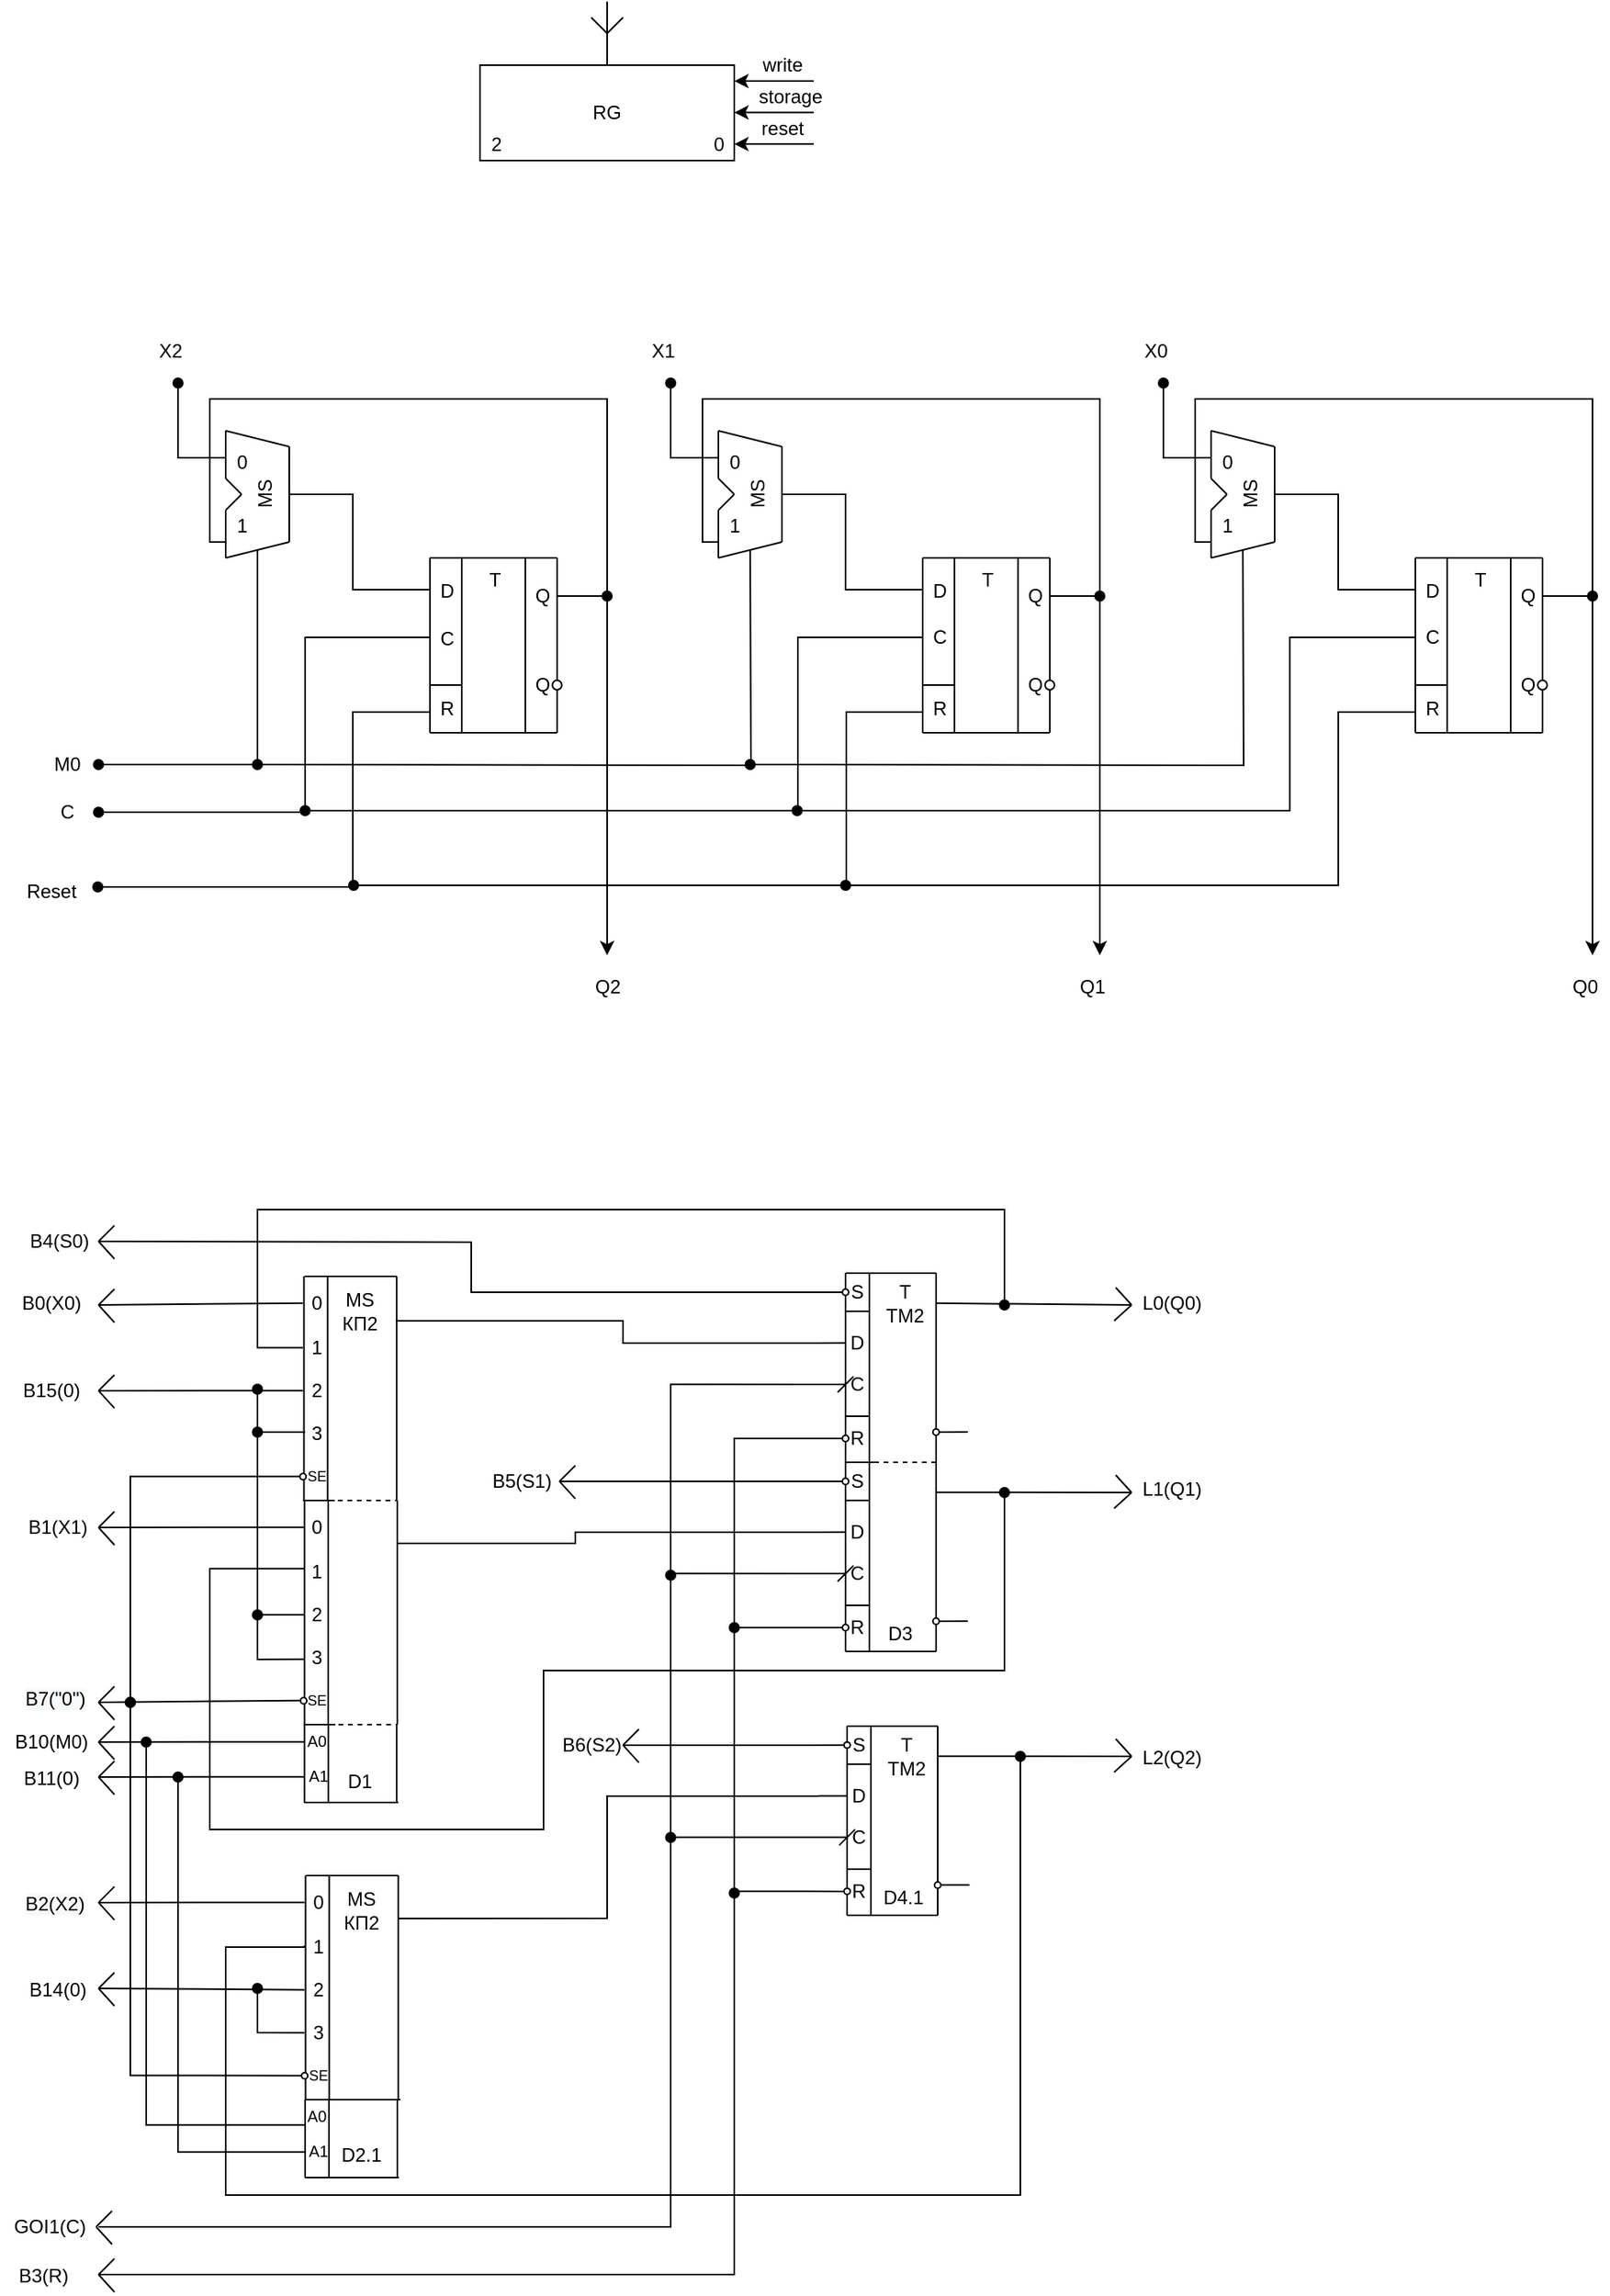 <mxfile version="17.4.3" type="device"><diagram id="bBEPpgw06CKn_Rm_RcfS" name="Page-1"><mxGraphModel dx="1422" dy="705" grid="1" gridSize="10" guides="1" tooltips="1" connect="1" arrows="1" fold="1" page="1" pageScale="1" pageWidth="1169" pageHeight="827" math="0" shadow="0"><root><mxCell id="0"/><mxCell id="1" parent="0"/><mxCell id="L3bYjxhLb_-_7ulVllGP-18" value="RG" style="rounded=0;whiteSpace=wrap;html=1;" vertex="1" parent="1"><mxGeometry x="360" y="80" width="160" height="60" as="geometry"/></mxCell><mxCell id="L3bYjxhLb_-_7ulVllGP-19" value="0" style="text;html=1;align=center;verticalAlign=middle;resizable=0;points=[];autosize=1;strokeColor=none;fillColor=none;" vertex="1" parent="1"><mxGeometry x="500" y="120" width="20" height="20" as="geometry"/></mxCell><mxCell id="L3bYjxhLb_-_7ulVllGP-20" value="2" style="text;html=1;align=center;verticalAlign=middle;resizable=0;points=[];autosize=1;strokeColor=none;fillColor=none;" vertex="1" parent="1"><mxGeometry x="360" y="120" width="20" height="20" as="geometry"/></mxCell><mxCell id="L3bYjxhLb_-_7ulVllGP-21" value="" style="endArrow=classic;html=1;rounded=0;entryX=1;entryY=0.167;entryDx=0;entryDy=0;entryPerimeter=0;" edge="1" parent="1" target="L3bYjxhLb_-_7ulVllGP-18"><mxGeometry width="50" height="50" relative="1" as="geometry"><mxPoint x="570" y="90" as="sourcePoint"/><mxPoint x="650" y="80" as="targetPoint"/></mxGeometry></mxCell><mxCell id="L3bYjxhLb_-_7ulVllGP-22" value="write" style="text;html=1;align=center;verticalAlign=middle;resizable=0;points=[];autosize=1;strokeColor=none;fillColor=none;" vertex="1" parent="1"><mxGeometry x="530" y="70" width="40" height="20" as="geometry"/></mxCell><mxCell id="L3bYjxhLb_-_7ulVllGP-23" value="" style="endArrow=classic;html=1;rounded=0;entryX=1;entryY=0.167;entryDx=0;entryDy=0;entryPerimeter=0;" edge="1" parent="1"><mxGeometry width="50" height="50" relative="1" as="geometry"><mxPoint x="570" y="109.76" as="sourcePoint"/><mxPoint x="520" y="109.78" as="targetPoint"/></mxGeometry></mxCell><mxCell id="L3bYjxhLb_-_7ulVllGP-24" value="reset" style="text;html=1;align=center;verticalAlign=middle;resizable=0;points=[];autosize=1;strokeColor=none;fillColor=none;" vertex="1" parent="1"><mxGeometry x="530" y="110" width="40" height="20" as="geometry"/></mxCell><mxCell id="L3bYjxhLb_-_7ulVllGP-25" value="" style="endArrow=none;html=1;rounded=0;" edge="1" parent="1"><mxGeometry width="50" height="50" relative="1" as="geometry"><mxPoint x="440" y="80" as="sourcePoint"/><mxPoint x="440" y="40" as="targetPoint"/></mxGeometry></mxCell><mxCell id="L3bYjxhLb_-_7ulVllGP-26" value="" style="endArrow=none;html=1;rounded=0;" edge="1" parent="1"><mxGeometry width="50" height="50" relative="1" as="geometry"><mxPoint x="440" y="60" as="sourcePoint"/><mxPoint x="450" y="50" as="targetPoint"/></mxGeometry></mxCell><mxCell id="L3bYjxhLb_-_7ulVllGP-27" value="" style="endArrow=none;html=1;rounded=0;" edge="1" parent="1"><mxGeometry width="50" height="50" relative="1" as="geometry"><mxPoint x="430" y="50" as="sourcePoint"/><mxPoint x="440" y="60" as="targetPoint"/></mxGeometry></mxCell><mxCell id="L3bYjxhLb_-_7ulVllGP-28" value="" style="endArrow=classic;html=1;rounded=0;entryX=1;entryY=0.167;entryDx=0;entryDy=0;entryPerimeter=0;" edge="1" parent="1"><mxGeometry width="50" height="50" relative="1" as="geometry"><mxPoint x="570" y="129.66" as="sourcePoint"/><mxPoint x="520" y="129.68" as="targetPoint"/></mxGeometry></mxCell><mxCell id="L3bYjxhLb_-_7ulVllGP-29" value="storage" style="text;html=1;align=center;verticalAlign=middle;resizable=0;points=[];autosize=1;strokeColor=none;fillColor=none;" vertex="1" parent="1"><mxGeometry x="525" y="90" width="60" height="20" as="geometry"/></mxCell><mxCell id="L3bYjxhLb_-_7ulVllGP-55" value="" style="group" vertex="1" connectable="0" parent="1"><mxGeometry x="200" y="310" width="40" height="80" as="geometry"/></mxCell><mxCell id="L3bYjxhLb_-_7ulVllGP-44" value="" style="endArrow=none;html=1;rounded=0;" edge="1" parent="L3bYjxhLb_-_7ulVllGP-55"><mxGeometry width="50" height="50" relative="1" as="geometry"><mxPoint x="40" y="70" as="sourcePoint"/><mxPoint x="40" y="10" as="targetPoint"/></mxGeometry></mxCell><mxCell id="L3bYjxhLb_-_7ulVllGP-45" value="" style="endArrow=none;html=1;rounded=0;" edge="1" parent="L3bYjxhLb_-_7ulVllGP-55"><mxGeometry width="50" height="50" relative="1" as="geometry"><mxPoint y="30" as="sourcePoint"/><mxPoint as="targetPoint"/></mxGeometry></mxCell><mxCell id="L3bYjxhLb_-_7ulVllGP-46" value="" style="endArrow=none;html=1;rounded=0;" edge="1" parent="L3bYjxhLb_-_7ulVllGP-55"><mxGeometry width="50" height="50" relative="1" as="geometry"><mxPoint y="80" as="sourcePoint"/><mxPoint y="50" as="targetPoint"/></mxGeometry></mxCell><mxCell id="L3bYjxhLb_-_7ulVllGP-47" value="" style="endArrow=none;html=1;rounded=0;" edge="1" parent="L3bYjxhLb_-_7ulVllGP-55"><mxGeometry width="50" height="50" relative="1" as="geometry"><mxPoint y="80" as="sourcePoint"/><mxPoint x="40" y="70" as="targetPoint"/></mxGeometry></mxCell><mxCell id="L3bYjxhLb_-_7ulVllGP-48" value="" style="endArrow=none;html=1;rounded=0;" edge="1" parent="L3bYjxhLb_-_7ulVllGP-55"><mxGeometry width="50" height="50" relative="1" as="geometry"><mxPoint as="sourcePoint"/><mxPoint x="40" y="10" as="targetPoint"/></mxGeometry></mxCell><mxCell id="L3bYjxhLb_-_7ulVllGP-49" value="" style="endArrow=none;html=1;rounded=0;" edge="1" parent="L3bYjxhLb_-_7ulVllGP-55"><mxGeometry width="50" height="50" relative="1" as="geometry"><mxPoint x="10" y="40" as="sourcePoint"/><mxPoint y="30" as="targetPoint"/></mxGeometry></mxCell><mxCell id="L3bYjxhLb_-_7ulVllGP-50" value="" style="endArrow=none;html=1;rounded=0;" edge="1" parent="L3bYjxhLb_-_7ulVllGP-55"><mxGeometry width="50" height="50" relative="1" as="geometry"><mxPoint y="50" as="sourcePoint"/><mxPoint x="10" y="40" as="targetPoint"/></mxGeometry></mxCell><mxCell id="L3bYjxhLb_-_7ulVllGP-51" value="MS" style="text;html=1;align=center;verticalAlign=middle;resizable=0;points=[];autosize=1;strokeColor=none;fillColor=none;rotation=-90;" vertex="1" parent="L3bYjxhLb_-_7ulVllGP-55"><mxGeometry x="10" y="30" width="30" height="20" as="geometry"/></mxCell><mxCell id="L3bYjxhLb_-_7ulVllGP-52" value="0" style="text;html=1;align=center;verticalAlign=middle;resizable=0;points=[];autosize=1;strokeColor=none;fillColor=none;" vertex="1" parent="L3bYjxhLb_-_7ulVllGP-55"><mxGeometry y="10" width="20" height="20" as="geometry"/></mxCell><mxCell id="L3bYjxhLb_-_7ulVllGP-53" value="1" style="text;html=1;align=center;verticalAlign=middle;resizable=0;points=[];autosize=1;strokeColor=none;fillColor=none;" vertex="1" parent="L3bYjxhLb_-_7ulVllGP-55"><mxGeometry y="50" width="20" height="20" as="geometry"/></mxCell><mxCell id="L3bYjxhLb_-_7ulVllGP-69" value="" style="group" vertex="1" connectable="0" parent="1"><mxGeometry x="328.55" y="390" width="82.91" height="110" as="geometry"/></mxCell><mxCell id="L3bYjxhLb_-_7ulVllGP-54" value="" style="endArrow=none;html=1;rounded=0;" edge="1" parent="L3bYjxhLb_-_7ulVllGP-69"><mxGeometry width="50" height="50" relative="1" as="geometry"><mxPoint y="110" as="sourcePoint"/><mxPoint as="targetPoint"/></mxGeometry></mxCell><mxCell id="L3bYjxhLb_-_7ulVllGP-56" value="" style="endArrow=none;html=1;rounded=0;" edge="1" parent="L3bYjxhLb_-_7ulVllGP-69"><mxGeometry width="50" height="50" relative="1" as="geometry"><mxPoint x="80" y="110" as="sourcePoint"/><mxPoint x="80" as="targetPoint"/></mxGeometry></mxCell><mxCell id="L3bYjxhLb_-_7ulVllGP-57" value="" style="endArrow=none;html=1;rounded=0;" edge="1" parent="L3bYjxhLb_-_7ulVllGP-69"><mxGeometry width="50" height="50" relative="1" as="geometry"><mxPoint as="sourcePoint"/><mxPoint x="80" as="targetPoint"/></mxGeometry></mxCell><mxCell id="L3bYjxhLb_-_7ulVllGP-58" value="" style="endArrow=none;html=1;rounded=0;" edge="1" parent="L3bYjxhLb_-_7ulVllGP-69"><mxGeometry width="50" height="50" relative="1" as="geometry"><mxPoint x="80" y="110" as="sourcePoint"/><mxPoint y="110" as="targetPoint"/></mxGeometry></mxCell><mxCell id="L3bYjxhLb_-_7ulVllGP-59" value="" style="endArrow=none;html=1;rounded=0;" edge="1" parent="L3bYjxhLb_-_7ulVllGP-69"><mxGeometry width="50" height="50" relative="1" as="geometry"><mxPoint x="20" y="110" as="sourcePoint"/><mxPoint x="20" as="targetPoint"/></mxGeometry></mxCell><mxCell id="L3bYjxhLb_-_7ulVllGP-60" value="" style="endArrow=none;html=1;rounded=0;" edge="1" parent="L3bYjxhLb_-_7ulVllGP-69"><mxGeometry width="50" height="50" relative="1" as="geometry"><mxPoint x="60" y="110" as="sourcePoint"/><mxPoint x="60" as="targetPoint"/></mxGeometry></mxCell><mxCell id="L3bYjxhLb_-_7ulVllGP-61" value="T" style="text;html=1;align=center;verticalAlign=middle;resizable=0;points=[];autosize=1;strokeColor=none;fillColor=none;" vertex="1" parent="L3bYjxhLb_-_7ulVllGP-69"><mxGeometry x="30" y="4" width="20" height="20" as="geometry"/></mxCell><mxCell id="L3bYjxhLb_-_7ulVllGP-62" value="D" style="text;html=1;align=center;verticalAlign=middle;resizable=0;points=[];autosize=1;strokeColor=none;fillColor=none;" vertex="1" parent="L3bYjxhLb_-_7ulVllGP-69"><mxGeometry y="11" width="20" height="20" as="geometry"/></mxCell><mxCell id="L3bYjxhLb_-_7ulVllGP-63" value="C" style="text;html=1;align=center;verticalAlign=middle;resizable=0;points=[];autosize=1;strokeColor=none;fillColor=none;" vertex="1" parent="L3bYjxhLb_-_7ulVllGP-69"><mxGeometry y="41" width="20" height="20" as="geometry"/></mxCell><mxCell id="L3bYjxhLb_-_7ulVllGP-64" value="R" style="text;html=1;align=center;verticalAlign=middle;resizable=0;points=[];autosize=1;strokeColor=none;fillColor=none;" vertex="1" parent="L3bYjxhLb_-_7ulVllGP-69"><mxGeometry y="85" width="20" height="20" as="geometry"/></mxCell><mxCell id="L3bYjxhLb_-_7ulVllGP-65" value="" style="endArrow=none;html=1;rounded=0;" edge="1" parent="L3bYjxhLb_-_7ulVllGP-69"><mxGeometry width="50" height="50" relative="1" as="geometry"><mxPoint y="80" as="sourcePoint"/><mxPoint x="20" y="80" as="targetPoint"/></mxGeometry></mxCell><mxCell id="L3bYjxhLb_-_7ulVllGP-66" value="Q" style="text;html=1;align=center;verticalAlign=middle;resizable=0;points=[];autosize=1;strokeColor=none;fillColor=none;" vertex="1" parent="L3bYjxhLb_-_7ulVllGP-69"><mxGeometry x="60" y="14" width="20" height="20" as="geometry"/></mxCell><mxCell id="L3bYjxhLb_-_7ulVllGP-67" value="Q" style="text;html=1;align=center;verticalAlign=middle;resizable=0;points=[];autosize=1;strokeColor=none;fillColor=none;" vertex="1" parent="L3bYjxhLb_-_7ulVllGP-69"><mxGeometry x="60" y="70" width="20" height="20" as="geometry"/></mxCell><mxCell id="L3bYjxhLb_-_7ulVllGP-68" value="" style="ellipse;whiteSpace=wrap;html=1;aspect=fixed;" vertex="1" parent="L3bYjxhLb_-_7ulVllGP-69"><mxGeometry x="77" y="77.05" width="5.91" height="5.905" as="geometry"/></mxCell><mxCell id="L3bYjxhLb_-_7ulVllGP-70" value="" style="endArrow=none;html=1;rounded=0;edgeStyle=orthogonalEdgeStyle;" edge="1" parent="1"><mxGeometry width="50" height="50" relative="1" as="geometry"><mxPoint x="240" y="350" as="sourcePoint"/><mxPoint x="328" y="410" as="targetPoint"/><Array as="points"><mxPoint x="280" y="350"/><mxPoint x="280" y="410"/></Array></mxGeometry></mxCell><mxCell id="L3bYjxhLb_-_7ulVllGP-71" value="" style="endArrow=none;html=1;rounded=0;startArrow=oval;startFill=1;edgeStyle=orthogonalEdgeStyle;" edge="1" parent="1"><mxGeometry width="50" height="50" relative="1" as="geometry"><mxPoint x="170" y="280" as="sourcePoint"/><mxPoint x="200" y="327" as="targetPoint"/><Array as="points"><mxPoint x="170" y="310"/><mxPoint x="170" y="327"/></Array></mxGeometry></mxCell><mxCell id="L3bYjxhLb_-_7ulVllGP-72" value="" style="endArrow=none;html=1;rounded=0;edgeStyle=orthogonalEdgeStyle;" edge="1" parent="1"><mxGeometry width="50" height="50" relative="1" as="geometry"><mxPoint x="409" y="414" as="sourcePoint"/><mxPoint x="200" y="380" as="targetPoint"/><Array as="points"><mxPoint x="440" y="414"/><mxPoint x="440" y="290"/><mxPoint x="190" y="290"/><mxPoint x="190" y="380"/></Array></mxGeometry></mxCell><mxCell id="L3bYjxhLb_-_7ulVllGP-73" value="" style="endArrow=none;html=1;rounded=0;edgeStyle=orthogonalEdgeStyle;startArrow=oval;startFill=1;" edge="1" parent="1"><mxGeometry width="50" height="50" relative="1" as="geometry"><mxPoint x="120" y="520" as="sourcePoint"/><mxPoint x="220" y="385" as="targetPoint"/><Array as="points"><mxPoint x="140" y="520"/><mxPoint x="220" y="520"/></Array></mxGeometry></mxCell><mxCell id="L3bYjxhLb_-_7ulVllGP-74" value="" style="group" vertex="1" connectable="0" parent="1"><mxGeometry x="510" y="310" width="40" height="80" as="geometry"/></mxCell><mxCell id="L3bYjxhLb_-_7ulVllGP-75" value="" style="endArrow=none;html=1;rounded=0;" edge="1" parent="L3bYjxhLb_-_7ulVllGP-74"><mxGeometry width="50" height="50" relative="1" as="geometry"><mxPoint x="40" y="70" as="sourcePoint"/><mxPoint x="40" y="10" as="targetPoint"/></mxGeometry></mxCell><mxCell id="L3bYjxhLb_-_7ulVllGP-76" value="" style="endArrow=none;html=1;rounded=0;" edge="1" parent="L3bYjxhLb_-_7ulVllGP-74"><mxGeometry width="50" height="50" relative="1" as="geometry"><mxPoint y="30" as="sourcePoint"/><mxPoint as="targetPoint"/></mxGeometry></mxCell><mxCell id="L3bYjxhLb_-_7ulVllGP-77" value="" style="endArrow=none;html=1;rounded=0;" edge="1" parent="L3bYjxhLb_-_7ulVllGP-74"><mxGeometry width="50" height="50" relative="1" as="geometry"><mxPoint y="80" as="sourcePoint"/><mxPoint y="50" as="targetPoint"/></mxGeometry></mxCell><mxCell id="L3bYjxhLb_-_7ulVllGP-78" value="" style="endArrow=none;html=1;rounded=0;" edge="1" parent="L3bYjxhLb_-_7ulVllGP-74"><mxGeometry width="50" height="50" relative="1" as="geometry"><mxPoint y="80" as="sourcePoint"/><mxPoint x="40" y="70" as="targetPoint"/></mxGeometry></mxCell><mxCell id="L3bYjxhLb_-_7ulVllGP-79" value="" style="endArrow=none;html=1;rounded=0;" edge="1" parent="L3bYjxhLb_-_7ulVllGP-74"><mxGeometry width="50" height="50" relative="1" as="geometry"><mxPoint as="sourcePoint"/><mxPoint x="40" y="10" as="targetPoint"/></mxGeometry></mxCell><mxCell id="L3bYjxhLb_-_7ulVllGP-80" value="" style="endArrow=none;html=1;rounded=0;" edge="1" parent="L3bYjxhLb_-_7ulVllGP-74"><mxGeometry width="50" height="50" relative="1" as="geometry"><mxPoint x="10" y="40" as="sourcePoint"/><mxPoint y="30" as="targetPoint"/></mxGeometry></mxCell><mxCell id="L3bYjxhLb_-_7ulVllGP-81" value="" style="endArrow=none;html=1;rounded=0;" edge="1" parent="L3bYjxhLb_-_7ulVllGP-74"><mxGeometry width="50" height="50" relative="1" as="geometry"><mxPoint y="50" as="sourcePoint"/><mxPoint x="10" y="40" as="targetPoint"/></mxGeometry></mxCell><mxCell id="L3bYjxhLb_-_7ulVllGP-82" value="MS" style="text;html=1;align=center;verticalAlign=middle;resizable=0;points=[];autosize=1;strokeColor=none;fillColor=none;rotation=-90;" vertex="1" parent="L3bYjxhLb_-_7ulVllGP-74"><mxGeometry x="10" y="30" width="30" height="20" as="geometry"/></mxCell><mxCell id="L3bYjxhLb_-_7ulVllGP-83" value="0" style="text;html=1;align=center;verticalAlign=middle;resizable=0;points=[];autosize=1;strokeColor=none;fillColor=none;" vertex="1" parent="L3bYjxhLb_-_7ulVllGP-74"><mxGeometry y="10" width="20" height="20" as="geometry"/></mxCell><mxCell id="L3bYjxhLb_-_7ulVllGP-84" value="1" style="text;html=1;align=center;verticalAlign=middle;resizable=0;points=[];autosize=1;strokeColor=none;fillColor=none;" vertex="1" parent="L3bYjxhLb_-_7ulVllGP-74"><mxGeometry y="50" width="20" height="20" as="geometry"/></mxCell><mxCell id="L3bYjxhLb_-_7ulVllGP-85" value="" style="group" vertex="1" connectable="0" parent="1"><mxGeometry x="638.55" y="390" width="82.91" height="110" as="geometry"/></mxCell><mxCell id="L3bYjxhLb_-_7ulVllGP-86" value="" style="endArrow=none;html=1;rounded=0;" edge="1" parent="L3bYjxhLb_-_7ulVllGP-85"><mxGeometry width="50" height="50" relative="1" as="geometry"><mxPoint y="110" as="sourcePoint"/><mxPoint as="targetPoint"/></mxGeometry></mxCell><mxCell id="L3bYjxhLb_-_7ulVllGP-87" value="" style="endArrow=none;html=1;rounded=0;" edge="1" parent="L3bYjxhLb_-_7ulVllGP-85"><mxGeometry width="50" height="50" relative="1" as="geometry"><mxPoint x="80" y="110" as="sourcePoint"/><mxPoint x="80" as="targetPoint"/></mxGeometry></mxCell><mxCell id="L3bYjxhLb_-_7ulVllGP-88" value="" style="endArrow=none;html=1;rounded=0;" edge="1" parent="L3bYjxhLb_-_7ulVllGP-85"><mxGeometry width="50" height="50" relative="1" as="geometry"><mxPoint as="sourcePoint"/><mxPoint x="80" as="targetPoint"/></mxGeometry></mxCell><mxCell id="L3bYjxhLb_-_7ulVllGP-89" value="" style="endArrow=none;html=1;rounded=0;" edge="1" parent="L3bYjxhLb_-_7ulVllGP-85"><mxGeometry width="50" height="50" relative="1" as="geometry"><mxPoint x="80" y="110" as="sourcePoint"/><mxPoint y="110" as="targetPoint"/></mxGeometry></mxCell><mxCell id="L3bYjxhLb_-_7ulVllGP-90" value="" style="endArrow=none;html=1;rounded=0;" edge="1" parent="L3bYjxhLb_-_7ulVllGP-85"><mxGeometry width="50" height="50" relative="1" as="geometry"><mxPoint x="20" y="110" as="sourcePoint"/><mxPoint x="20" as="targetPoint"/></mxGeometry></mxCell><mxCell id="L3bYjxhLb_-_7ulVllGP-91" value="" style="endArrow=none;html=1;rounded=0;" edge="1" parent="L3bYjxhLb_-_7ulVllGP-85"><mxGeometry width="50" height="50" relative="1" as="geometry"><mxPoint x="60" y="110" as="sourcePoint"/><mxPoint x="60" as="targetPoint"/></mxGeometry></mxCell><mxCell id="L3bYjxhLb_-_7ulVllGP-92" value="T" style="text;html=1;align=center;verticalAlign=middle;resizable=0;points=[];autosize=1;strokeColor=none;fillColor=none;" vertex="1" parent="L3bYjxhLb_-_7ulVllGP-85"><mxGeometry x="30" y="4" width="20" height="20" as="geometry"/></mxCell><mxCell id="L3bYjxhLb_-_7ulVllGP-93" value="D" style="text;html=1;align=center;verticalAlign=middle;resizable=0;points=[];autosize=1;strokeColor=none;fillColor=none;" vertex="1" parent="L3bYjxhLb_-_7ulVllGP-85"><mxGeometry y="11" width="20" height="20" as="geometry"/></mxCell><mxCell id="L3bYjxhLb_-_7ulVllGP-94" value="C" style="text;html=1;align=center;verticalAlign=middle;resizable=0;points=[];autosize=1;strokeColor=none;fillColor=none;" vertex="1" parent="L3bYjxhLb_-_7ulVllGP-85"><mxGeometry y="40" width="20" height="20" as="geometry"/></mxCell><mxCell id="L3bYjxhLb_-_7ulVllGP-95" value="R" style="text;html=1;align=center;verticalAlign=middle;resizable=0;points=[];autosize=1;strokeColor=none;fillColor=none;" vertex="1" parent="L3bYjxhLb_-_7ulVllGP-85"><mxGeometry y="85" width="20" height="20" as="geometry"/></mxCell><mxCell id="L3bYjxhLb_-_7ulVllGP-96" value="" style="endArrow=none;html=1;rounded=0;" edge="1" parent="L3bYjxhLb_-_7ulVllGP-85"><mxGeometry width="50" height="50" relative="1" as="geometry"><mxPoint y="80" as="sourcePoint"/><mxPoint x="20" y="80" as="targetPoint"/></mxGeometry></mxCell><mxCell id="L3bYjxhLb_-_7ulVllGP-97" value="Q" style="text;html=1;align=center;verticalAlign=middle;resizable=0;points=[];autosize=1;strokeColor=none;fillColor=none;" vertex="1" parent="L3bYjxhLb_-_7ulVllGP-85"><mxGeometry x="60" y="14" width="20" height="20" as="geometry"/></mxCell><mxCell id="L3bYjxhLb_-_7ulVllGP-98" value="Q" style="text;html=1;align=center;verticalAlign=middle;resizable=0;points=[];autosize=1;strokeColor=none;fillColor=none;" vertex="1" parent="L3bYjxhLb_-_7ulVllGP-85"><mxGeometry x="60" y="70" width="20" height="20" as="geometry"/></mxCell><mxCell id="L3bYjxhLb_-_7ulVllGP-99" value="" style="ellipse;whiteSpace=wrap;html=1;aspect=fixed;" vertex="1" parent="L3bYjxhLb_-_7ulVllGP-85"><mxGeometry x="77" y="77.05" width="5.91" height="5.905" as="geometry"/></mxCell><mxCell id="L3bYjxhLb_-_7ulVllGP-100" value="" style="endArrow=none;html=1;rounded=0;edgeStyle=orthogonalEdgeStyle;" edge="1" parent="1"><mxGeometry width="50" height="50" relative="1" as="geometry"><mxPoint x="550" y="350.0" as="sourcePoint"/><mxPoint x="638" y="410.0" as="targetPoint"/><Array as="points"><mxPoint x="590" y="350"/><mxPoint x="590" y="410"/></Array></mxGeometry></mxCell><mxCell id="L3bYjxhLb_-_7ulVllGP-101" value="" style="endArrow=none;html=1;rounded=0;startArrow=oval;startFill=1;edgeStyle=orthogonalEdgeStyle;" edge="1" parent="1"><mxGeometry width="50" height="50" relative="1" as="geometry"><mxPoint x="480" y="280" as="sourcePoint"/><mxPoint x="510" y="327" as="targetPoint"/><Array as="points"><mxPoint x="480" y="310"/><mxPoint x="480" y="327"/></Array></mxGeometry></mxCell><mxCell id="L3bYjxhLb_-_7ulVllGP-102" value="" style="endArrow=none;html=1;rounded=0;edgeStyle=orthogonalEdgeStyle;" edge="1" parent="1"><mxGeometry width="50" height="50" relative="1" as="geometry"><mxPoint x="719" y="414" as="sourcePoint"/><mxPoint x="510" y="380.0" as="targetPoint"/><Array as="points"><mxPoint x="750" y="414"/><mxPoint x="750" y="290"/><mxPoint x="500" y="290"/><mxPoint x="500" y="380"/></Array></mxGeometry></mxCell><mxCell id="L3bYjxhLb_-_7ulVllGP-103" value="" style="group" vertex="1" connectable="0" parent="1"><mxGeometry x="820" y="310" width="40" height="80" as="geometry"/></mxCell><mxCell id="L3bYjxhLb_-_7ulVllGP-104" value="" style="endArrow=none;html=1;rounded=0;" edge="1" parent="L3bYjxhLb_-_7ulVllGP-103"><mxGeometry width="50" height="50" relative="1" as="geometry"><mxPoint x="40" y="70" as="sourcePoint"/><mxPoint x="40" y="10" as="targetPoint"/></mxGeometry></mxCell><mxCell id="L3bYjxhLb_-_7ulVllGP-105" value="" style="endArrow=none;html=1;rounded=0;" edge="1" parent="L3bYjxhLb_-_7ulVllGP-103"><mxGeometry width="50" height="50" relative="1" as="geometry"><mxPoint y="30" as="sourcePoint"/><mxPoint as="targetPoint"/></mxGeometry></mxCell><mxCell id="L3bYjxhLb_-_7ulVllGP-106" value="" style="endArrow=none;html=1;rounded=0;" edge="1" parent="L3bYjxhLb_-_7ulVllGP-103"><mxGeometry width="50" height="50" relative="1" as="geometry"><mxPoint y="80" as="sourcePoint"/><mxPoint y="50" as="targetPoint"/></mxGeometry></mxCell><mxCell id="L3bYjxhLb_-_7ulVllGP-107" value="" style="endArrow=none;html=1;rounded=0;" edge="1" parent="L3bYjxhLb_-_7ulVllGP-103"><mxGeometry width="50" height="50" relative="1" as="geometry"><mxPoint y="80" as="sourcePoint"/><mxPoint x="40" y="70" as="targetPoint"/></mxGeometry></mxCell><mxCell id="L3bYjxhLb_-_7ulVllGP-108" value="" style="endArrow=none;html=1;rounded=0;" edge="1" parent="L3bYjxhLb_-_7ulVllGP-103"><mxGeometry width="50" height="50" relative="1" as="geometry"><mxPoint as="sourcePoint"/><mxPoint x="40" y="10" as="targetPoint"/></mxGeometry></mxCell><mxCell id="L3bYjxhLb_-_7ulVllGP-109" value="" style="endArrow=none;html=1;rounded=0;" edge="1" parent="L3bYjxhLb_-_7ulVllGP-103"><mxGeometry width="50" height="50" relative="1" as="geometry"><mxPoint x="10" y="40" as="sourcePoint"/><mxPoint y="30" as="targetPoint"/></mxGeometry></mxCell><mxCell id="L3bYjxhLb_-_7ulVllGP-110" value="" style="endArrow=none;html=1;rounded=0;" edge="1" parent="L3bYjxhLb_-_7ulVllGP-103"><mxGeometry width="50" height="50" relative="1" as="geometry"><mxPoint y="50" as="sourcePoint"/><mxPoint x="10" y="40" as="targetPoint"/></mxGeometry></mxCell><mxCell id="L3bYjxhLb_-_7ulVllGP-111" value="MS" style="text;html=1;align=center;verticalAlign=middle;resizable=0;points=[];autosize=1;strokeColor=none;fillColor=none;rotation=-90;" vertex="1" parent="L3bYjxhLb_-_7ulVllGP-103"><mxGeometry x="10" y="30" width="30" height="20" as="geometry"/></mxCell><mxCell id="L3bYjxhLb_-_7ulVllGP-112" value="0" style="text;html=1;align=center;verticalAlign=middle;resizable=0;points=[];autosize=1;strokeColor=none;fillColor=none;" vertex="1" parent="L3bYjxhLb_-_7ulVllGP-103"><mxGeometry y="10" width="20" height="20" as="geometry"/></mxCell><mxCell id="L3bYjxhLb_-_7ulVllGP-113" value="1" style="text;html=1;align=center;verticalAlign=middle;resizable=0;points=[];autosize=1;strokeColor=none;fillColor=none;" vertex="1" parent="L3bYjxhLb_-_7ulVllGP-103"><mxGeometry y="50" width="20" height="20" as="geometry"/></mxCell><mxCell id="L3bYjxhLb_-_7ulVllGP-114" value="" style="group" vertex="1" connectable="0" parent="1"><mxGeometry x="948.55" y="390" width="82.91" height="110" as="geometry"/></mxCell><mxCell id="L3bYjxhLb_-_7ulVllGP-115" value="" style="endArrow=none;html=1;rounded=0;" edge="1" parent="L3bYjxhLb_-_7ulVllGP-114"><mxGeometry width="50" height="50" relative="1" as="geometry"><mxPoint y="110" as="sourcePoint"/><mxPoint as="targetPoint"/></mxGeometry></mxCell><mxCell id="L3bYjxhLb_-_7ulVllGP-116" value="" style="endArrow=none;html=1;rounded=0;" edge="1" parent="L3bYjxhLb_-_7ulVllGP-114"><mxGeometry width="50" height="50" relative="1" as="geometry"><mxPoint x="80" y="110" as="sourcePoint"/><mxPoint x="80" as="targetPoint"/></mxGeometry></mxCell><mxCell id="L3bYjxhLb_-_7ulVllGP-117" value="" style="endArrow=none;html=1;rounded=0;" edge="1" parent="L3bYjxhLb_-_7ulVllGP-114"><mxGeometry width="50" height="50" relative="1" as="geometry"><mxPoint as="sourcePoint"/><mxPoint x="80" as="targetPoint"/></mxGeometry></mxCell><mxCell id="L3bYjxhLb_-_7ulVllGP-118" value="" style="endArrow=none;html=1;rounded=0;" edge="1" parent="L3bYjxhLb_-_7ulVllGP-114"><mxGeometry width="50" height="50" relative="1" as="geometry"><mxPoint x="80" y="110" as="sourcePoint"/><mxPoint y="110" as="targetPoint"/></mxGeometry></mxCell><mxCell id="L3bYjxhLb_-_7ulVllGP-119" value="" style="endArrow=none;html=1;rounded=0;" edge="1" parent="L3bYjxhLb_-_7ulVllGP-114"><mxGeometry width="50" height="50" relative="1" as="geometry"><mxPoint x="20" y="110" as="sourcePoint"/><mxPoint x="20" as="targetPoint"/></mxGeometry></mxCell><mxCell id="L3bYjxhLb_-_7ulVllGP-120" value="" style="endArrow=none;html=1;rounded=0;" edge="1" parent="L3bYjxhLb_-_7ulVllGP-114"><mxGeometry width="50" height="50" relative="1" as="geometry"><mxPoint x="60" y="110" as="sourcePoint"/><mxPoint x="60" as="targetPoint"/></mxGeometry></mxCell><mxCell id="L3bYjxhLb_-_7ulVllGP-121" value="T" style="text;html=1;align=center;verticalAlign=middle;resizable=0;points=[];autosize=1;strokeColor=none;fillColor=none;" vertex="1" parent="L3bYjxhLb_-_7ulVllGP-114"><mxGeometry x="30" y="4" width="20" height="20" as="geometry"/></mxCell><mxCell id="L3bYjxhLb_-_7ulVllGP-122" value="D" style="text;html=1;align=center;verticalAlign=middle;resizable=0;points=[];autosize=1;strokeColor=none;fillColor=none;" vertex="1" parent="L3bYjxhLb_-_7ulVllGP-114"><mxGeometry y="11" width="20" height="20" as="geometry"/></mxCell><mxCell id="L3bYjxhLb_-_7ulVllGP-123" value="C" style="text;html=1;align=center;verticalAlign=middle;resizable=0;points=[];autosize=1;strokeColor=none;fillColor=none;" vertex="1" parent="L3bYjxhLb_-_7ulVllGP-114"><mxGeometry y="40" width="20" height="20" as="geometry"/></mxCell><mxCell id="L3bYjxhLb_-_7ulVllGP-124" value="R" style="text;html=1;align=center;verticalAlign=middle;resizable=0;points=[];autosize=1;strokeColor=none;fillColor=none;" vertex="1" parent="L3bYjxhLb_-_7ulVllGP-114"><mxGeometry y="85" width="20" height="20" as="geometry"/></mxCell><mxCell id="L3bYjxhLb_-_7ulVllGP-125" value="" style="endArrow=none;html=1;rounded=0;" edge="1" parent="L3bYjxhLb_-_7ulVllGP-114"><mxGeometry width="50" height="50" relative="1" as="geometry"><mxPoint y="80" as="sourcePoint"/><mxPoint x="20" y="80" as="targetPoint"/></mxGeometry></mxCell><mxCell id="L3bYjxhLb_-_7ulVllGP-126" value="Q" style="text;html=1;align=center;verticalAlign=middle;resizable=0;points=[];autosize=1;strokeColor=none;fillColor=none;" vertex="1" parent="L3bYjxhLb_-_7ulVllGP-114"><mxGeometry x="60" y="14" width="20" height="20" as="geometry"/></mxCell><mxCell id="L3bYjxhLb_-_7ulVllGP-127" value="Q" style="text;html=1;align=center;verticalAlign=middle;resizable=0;points=[];autosize=1;strokeColor=none;fillColor=none;" vertex="1" parent="L3bYjxhLb_-_7ulVllGP-114"><mxGeometry x="60" y="70" width="20" height="20" as="geometry"/></mxCell><mxCell id="L3bYjxhLb_-_7ulVllGP-128" value="" style="ellipse;whiteSpace=wrap;html=1;aspect=fixed;" vertex="1" parent="L3bYjxhLb_-_7ulVllGP-114"><mxGeometry x="77" y="77.05" width="5.91" height="5.905" as="geometry"/></mxCell><mxCell id="L3bYjxhLb_-_7ulVllGP-129" value="" style="endArrow=none;html=1;rounded=0;edgeStyle=orthogonalEdgeStyle;" edge="1" parent="1"><mxGeometry width="50" height="50" relative="1" as="geometry"><mxPoint x="860" y="350.0" as="sourcePoint"/><mxPoint x="948" y="410.0" as="targetPoint"/><Array as="points"><mxPoint x="900" y="350"/><mxPoint x="900" y="410"/></Array></mxGeometry></mxCell><mxCell id="L3bYjxhLb_-_7ulVllGP-130" value="" style="endArrow=none;html=1;rounded=0;startArrow=oval;startFill=1;edgeStyle=orthogonalEdgeStyle;" edge="1" parent="1"><mxGeometry width="50" height="50" relative="1" as="geometry"><mxPoint x="790" y="280" as="sourcePoint"/><mxPoint x="820" y="327" as="targetPoint"/><Array as="points"><mxPoint x="790" y="310"/><mxPoint x="790" y="327"/></Array></mxGeometry></mxCell><mxCell id="L3bYjxhLb_-_7ulVllGP-131" value="" style="endArrow=none;html=1;rounded=0;edgeStyle=orthogonalEdgeStyle;" edge="1" parent="1"><mxGeometry width="50" height="50" relative="1" as="geometry"><mxPoint x="1029" y="414" as="sourcePoint"/><mxPoint x="820" y="380.0" as="targetPoint"/><Array as="points"><mxPoint x="1060" y="414"/><mxPoint x="1060" y="290"/><mxPoint x="810" y="290"/><mxPoint x="810" y="380"/></Array></mxGeometry></mxCell><mxCell id="L3bYjxhLb_-_7ulVllGP-132" value="" style="endArrow=none;html=1;rounded=0;startArrow=oval;startFill=1;edgeStyle=orthogonalEdgeStyle;" edge="1" parent="1"><mxGeometry width="50" height="50" relative="1" as="geometry"><mxPoint x="220" y="520" as="sourcePoint"/><mxPoint x="530" y="385" as="targetPoint"/></mxGeometry></mxCell><mxCell id="L3bYjxhLb_-_7ulVllGP-133" value="" style="endArrow=none;html=1;rounded=0;startArrow=oval;startFill=1;edgeStyle=orthogonalEdgeStyle;" edge="1" parent="1"><mxGeometry width="50" height="50" relative="1" as="geometry"><mxPoint x="530" y="520" as="sourcePoint"/><mxPoint x="840" y="385" as="targetPoint"/></mxGeometry></mxCell><mxCell id="L3bYjxhLb_-_7ulVllGP-134" value="M0" style="text;html=1;align=center;verticalAlign=middle;resizable=0;points=[];autosize=1;strokeColor=none;fillColor=none;" vertex="1" parent="1"><mxGeometry x="85" y="510" width="30" height="20" as="geometry"/></mxCell><mxCell id="L3bYjxhLb_-_7ulVllGP-135" value="X2" style="text;html=1;align=center;verticalAlign=middle;resizable=0;points=[];autosize=1;strokeColor=none;fillColor=none;" vertex="1" parent="1"><mxGeometry x="150" y="250" width="30" height="20" as="geometry"/></mxCell><mxCell id="L3bYjxhLb_-_7ulVllGP-136" value="X1" style="text;html=1;align=center;verticalAlign=middle;resizable=0;points=[];autosize=1;strokeColor=none;fillColor=none;" vertex="1" parent="1"><mxGeometry x="460" y="250" width="30" height="20" as="geometry"/></mxCell><mxCell id="L3bYjxhLb_-_7ulVllGP-137" value="X0" style="text;html=1;align=center;verticalAlign=middle;resizable=0;points=[];autosize=1;strokeColor=none;fillColor=none;" vertex="1" parent="1"><mxGeometry x="770" y="250" width="30" height="20" as="geometry"/></mxCell><mxCell id="L3bYjxhLb_-_7ulVllGP-138" value="" style="endArrow=none;html=1;rounded=0;edgeStyle=orthogonalEdgeStyle;startArrow=oval;startFill=1;" edge="1" parent="1"><mxGeometry width="50" height="50" relative="1" as="geometry"><mxPoint x="120" y="550" as="sourcePoint"/><mxPoint x="329" y="440" as="targetPoint"/><Array as="points"><mxPoint x="250" y="550"/><mxPoint x="250" y="440"/></Array></mxGeometry></mxCell><mxCell id="L3bYjxhLb_-_7ulVllGP-139" value="" style="endArrow=none;html=1;rounded=0;startArrow=oval;startFill=1;edgeStyle=orthogonalEdgeStyle;" edge="1" parent="1"><mxGeometry width="50" height="50" relative="1" as="geometry"><mxPoint x="250" y="549" as="sourcePoint"/><mxPoint x="639" y="440" as="targetPoint"/><Array as="points"><mxPoint x="560" y="549"/><mxPoint x="560" y="440"/></Array></mxGeometry></mxCell><mxCell id="L3bYjxhLb_-_7ulVllGP-140" value="" style="endArrow=none;html=1;rounded=0;startArrow=oval;startFill=1;edgeStyle=orthogonalEdgeStyle;" edge="1" parent="1"><mxGeometry width="50" height="50" relative="1" as="geometry"><mxPoint x="559.55" y="549" as="sourcePoint"/><mxPoint x="948.55" y="440" as="targetPoint"/><Array as="points"><mxPoint x="869.55" y="549"/><mxPoint x="869.55" y="440"/></Array></mxGeometry></mxCell><mxCell id="L3bYjxhLb_-_7ulVllGP-141" value="C" style="text;html=1;align=center;verticalAlign=middle;resizable=0;points=[];autosize=1;strokeColor=none;fillColor=none;" vertex="1" parent="1"><mxGeometry x="90" y="540" width="20" height="20" as="geometry"/></mxCell><mxCell id="L3bYjxhLb_-_7ulVllGP-142" value="" style="endArrow=none;html=1;rounded=0;edgeStyle=orthogonalEdgeStyle;startArrow=oval;startFill=1;" edge="1" parent="1"><mxGeometry width="50" height="50" relative="1" as="geometry"><mxPoint x="119.55" y="597" as="sourcePoint"/><mxPoint x="328.55" y="487" as="targetPoint"/><Array as="points"><mxPoint x="280" y="597"/><mxPoint x="280" y="487"/></Array></mxGeometry></mxCell><mxCell id="L3bYjxhLb_-_7ulVllGP-143" value="Reset" style="text;html=1;align=center;verticalAlign=middle;resizable=0;points=[];autosize=1;strokeColor=none;fillColor=none;" vertex="1" parent="1"><mxGeometry x="65" y="590" width="50" height="20" as="geometry"/></mxCell><mxCell id="L3bYjxhLb_-_7ulVllGP-144" value="" style="endArrow=none;html=1;rounded=0;startArrow=oval;startFill=1;edgeStyle=orthogonalEdgeStyle;" edge="1" parent="1"><mxGeometry width="50" height="50" relative="1" as="geometry"><mxPoint x="280.5" y="596" as="sourcePoint"/><mxPoint x="639" y="487" as="targetPoint"/><Array as="points"><mxPoint x="590.5" y="596"/><mxPoint x="590.5" y="487"/></Array></mxGeometry></mxCell><mxCell id="L3bYjxhLb_-_7ulVllGP-145" value="" style="endArrow=none;html=1;rounded=0;startArrow=oval;startFill=1;edgeStyle=orthogonalEdgeStyle;" edge="1" parent="1"><mxGeometry width="50" height="50" relative="1" as="geometry"><mxPoint x="590.05" y="596" as="sourcePoint"/><mxPoint x="948.55" y="487" as="targetPoint"/><Array as="points"><mxPoint x="900.05" y="596"/><mxPoint x="900.05" y="487"/></Array></mxGeometry></mxCell><mxCell id="L3bYjxhLb_-_7ulVllGP-146" value="" style="endArrow=classic;html=1;rounded=0;startArrow=oval;startFill=1;" edge="1" parent="1"><mxGeometry width="50" height="50" relative="1" as="geometry"><mxPoint x="440" y="414" as="sourcePoint"/><mxPoint x="440" y="640" as="targetPoint"/></mxGeometry></mxCell><mxCell id="L3bYjxhLb_-_7ulVllGP-147" value="" style="endArrow=classic;html=1;rounded=0;startArrow=oval;startFill=1;" edge="1" parent="1"><mxGeometry width="50" height="50" relative="1" as="geometry"><mxPoint x="750" y="414" as="sourcePoint"/><mxPoint x="750" y="640" as="targetPoint"/></mxGeometry></mxCell><mxCell id="L3bYjxhLb_-_7ulVllGP-148" value="" style="endArrow=classic;html=1;rounded=0;startArrow=oval;startFill=1;" edge="1" parent="1"><mxGeometry width="50" height="50" relative="1" as="geometry"><mxPoint x="1060" y="414" as="sourcePoint"/><mxPoint x="1060" y="640" as="targetPoint"/></mxGeometry></mxCell><mxCell id="L3bYjxhLb_-_7ulVllGP-149" value="Q2" style="text;html=1;align=center;verticalAlign=middle;resizable=0;points=[];autosize=1;strokeColor=none;fillColor=none;" vertex="1" parent="1"><mxGeometry x="425" y="650" width="30" height="20" as="geometry"/></mxCell><mxCell id="L3bYjxhLb_-_7ulVllGP-150" value="Q1" style="text;html=1;align=center;verticalAlign=middle;resizable=0;points=[];autosize=1;strokeColor=none;fillColor=none;" vertex="1" parent="1"><mxGeometry x="730" y="650" width="30" height="20" as="geometry"/></mxCell><mxCell id="L3bYjxhLb_-_7ulVllGP-151" value="Q0" style="text;html=1;align=center;verticalAlign=middle;resizable=0;points=[];autosize=1;strokeColor=none;fillColor=none;" vertex="1" parent="1"><mxGeometry x="1040" y="650" width="30" height="20" as="geometry"/></mxCell><mxCell id="L3bYjxhLb_-_7ulVllGP-162" value="S" style="text;html=1;align=center;verticalAlign=middle;resizable=0;points=[];autosize=1;strokeColor=none;fillColor=none;" vertex="1" parent="1"><mxGeometry x="587" y="841.97" width="20" height="20" as="geometry"/></mxCell><mxCell id="L3bYjxhLb_-_7ulVllGP-163" value="R" style="text;html=1;align=center;verticalAlign=middle;resizable=0;points=[];autosize=1;strokeColor=none;fillColor=none;" vertex="1" parent="1"><mxGeometry x="586.97" y="934" width="20" height="20" as="geometry"/></mxCell><mxCell id="L3bYjxhLb_-_7ulVllGP-164" value="D" style="text;html=1;align=center;verticalAlign=middle;resizable=0;points=[];autosize=1;strokeColor=none;fillColor=none;" vertex="1" parent="1"><mxGeometry x="587" y="873.97" width="20" height="20" as="geometry"/></mxCell><mxCell id="L3bYjxhLb_-_7ulVllGP-165" value="C" style="text;html=1;align=center;verticalAlign=middle;resizable=0;points=[];autosize=1;strokeColor=none;fillColor=none;" vertex="1" parent="1"><mxGeometry x="587" y="900" width="20" height="20" as="geometry"/></mxCell><mxCell id="L3bYjxhLb_-_7ulVllGP-166" value="T&lt;br&gt;TM2" style="text;html=1;align=center;verticalAlign=middle;resizable=0;points=[];autosize=1;strokeColor=none;fillColor=none;" vertex="1" parent="1"><mxGeometry x="607" y="843.97" width="40" height="30" as="geometry"/></mxCell><mxCell id="L3bYjxhLb_-_7ulVllGP-167" value="" style="endArrow=none;html=1;rounded=0;" edge="1" parent="1"><mxGeometry width="50" height="50" relative="1" as="geometry"><mxPoint x="590" y="840" as="sourcePoint"/><mxPoint x="590" y="959" as="targetPoint"/></mxGeometry></mxCell><mxCell id="L3bYjxhLb_-_7ulVllGP-168" value="" style="endArrow=none;html=1;rounded=0;" edge="1" parent="1"><mxGeometry width="50" height="50" relative="1" as="geometry"><mxPoint x="590" y="840" as="sourcePoint"/><mxPoint x="647.09" y="840" as="targetPoint"/></mxGeometry></mxCell><mxCell id="L3bYjxhLb_-_7ulVllGP-169" value="" style="endArrow=none;html=1;rounded=0;" edge="1" parent="1"><mxGeometry width="50" height="50" relative="1" as="geometry"><mxPoint x="647" y="840" as="sourcePoint"/><mxPoint x="647" y="959" as="targetPoint"/></mxGeometry></mxCell><mxCell id="L3bYjxhLb_-_7ulVllGP-170" value="" style="endArrow=none;dashed=1;html=1;rounded=0;" edge="1" parent="1"><mxGeometry width="50" height="50" relative="1" as="geometry"><mxPoint x="608" y="959" as="sourcePoint"/><mxPoint x="650" y="959" as="targetPoint"/></mxGeometry></mxCell><mxCell id="L3bYjxhLb_-_7ulVllGP-171" value="" style="endArrow=none;html=1;rounded=0;" edge="1" parent="1"><mxGeometry width="50" height="50" relative="1" as="geometry"><mxPoint x="605" y="840" as="sourcePoint"/><mxPoint x="605" y="959" as="targetPoint"/></mxGeometry></mxCell><mxCell id="L3bYjxhLb_-_7ulVllGP-172" value="" style="endArrow=none;html=1;rounded=0;" edge="1" parent="1"><mxGeometry width="50" height="50" relative="1" as="geometry"><mxPoint x="609" y="959" as="sourcePoint"/><mxPoint x="590" y="959" as="targetPoint"/></mxGeometry></mxCell><mxCell id="L3bYjxhLb_-_7ulVllGP-173" value="" style="endArrow=none;html=1;rounded=0;" edge="1" parent="1"><mxGeometry width="50" height="50" relative="1" as="geometry"><mxPoint x="605" y="930" as="sourcePoint"/><mxPoint x="590" y="930" as="targetPoint"/></mxGeometry></mxCell><mxCell id="L3bYjxhLb_-_7ulVllGP-174" value="" style="endArrow=none;html=1;rounded=0;" edge="1" parent="1"><mxGeometry width="50" height="50" relative="1" as="geometry"><mxPoint x="605" y="863.97" as="sourcePoint"/><mxPoint x="590" y="863.97" as="targetPoint"/></mxGeometry></mxCell><mxCell id="L3bYjxhLb_-_7ulVllGP-161" value="" style="ellipse;whiteSpace=wrap;html=1;aspect=fixed;" vertex="1" parent="1"><mxGeometry x="588.035" y="942" width="3.94" height="3.937" as="geometry"/></mxCell><mxCell id="L3bYjxhLb_-_7ulVllGP-160" value="" style="ellipse;whiteSpace=wrap;html=1;aspect=fixed;" vertex="1" parent="1"><mxGeometry x="588.035" y="850" width="3.94" height="3.937" as="geometry"/></mxCell><mxCell id="L3bYjxhLb_-_7ulVllGP-175" value="" style="endArrow=none;html=1;rounded=0;" edge="1" parent="1"><mxGeometry width="50" height="50" relative="1" as="geometry"><mxPoint x="585" y="915" as="sourcePoint"/><mxPoint x="595" y="905" as="targetPoint"/></mxGeometry></mxCell><mxCell id="L3bYjxhLb_-_7ulVllGP-176" value="" style="endArrow=none;html=1;rounded=0;entryX=0;entryY=0.5;entryDx=0;entryDy=0;edgeStyle=orthogonalEdgeStyle;startArrow=none;startFill=0;" edge="1" parent="1" target="L3bYjxhLb_-_7ulVllGP-160"><mxGeometry width="50" height="50" relative="1" as="geometry"><mxPoint x="120" y="820" as="sourcePoint"/><mxPoint x="580" y="840" as="targetPoint"/></mxGeometry></mxCell><mxCell id="L3bYjxhLb_-_7ulVllGP-177" value="" style="endArrow=none;html=1;rounded=0;entryX=0;entryY=0.5;entryDx=0;entryDy=0;" edge="1" parent="1"><mxGeometry width="50" height="50" relative="1" as="geometry"><mxPoint x="572" y="883.95" as="sourcePoint"/><mxPoint x="590.035" y="883.918" as="targetPoint"/></mxGeometry></mxCell><mxCell id="L3bYjxhLb_-_7ulVllGP-178" value="" style="endArrow=none;html=1;rounded=0;entryX=0;entryY=0.5;entryDx=0;entryDy=0;edgeStyle=orthogonalEdgeStyle;startArrow=oval;startFill=1;" edge="1" parent="1"><mxGeometry width="50" height="50" relative="1" as="geometry"><mxPoint x="480" y="1030" as="sourcePoint"/><mxPoint x="589.975" y="909.948" as="targetPoint"/><Array as="points"><mxPoint x="480" y="910"/></Array></mxGeometry></mxCell><mxCell id="L3bYjxhLb_-_7ulVllGP-179" value="" style="endArrow=none;html=1;rounded=0;entryX=0;entryY=0.5;entryDx=0;entryDy=0;edgeStyle=orthogonalEdgeStyle;startArrow=oval;startFill=1;" edge="1" parent="1"><mxGeometry width="50" height="50" relative="1" as="geometry"><mxPoint x="520" y="1063" as="sourcePoint"/><mxPoint x="588.035" y="943.998" as="targetPoint"/><Array as="points"><mxPoint x="520" y="944"/></Array></mxGeometry></mxCell><mxCell id="L3bYjxhLb_-_7ulVllGP-180" value="" style="endArrow=none;html=1;rounded=0;" edge="1" parent="1"><mxGeometry width="50" height="50" relative="1" as="geometry"><mxPoint x="647" y="858.89" as="sourcePoint"/><mxPoint x="770" y="860" as="targetPoint"/></mxGeometry></mxCell><mxCell id="L3bYjxhLb_-_7ulVllGP-181" value="" style="ellipse;whiteSpace=wrap;html=1;aspect=fixed;" vertex="1" parent="1"><mxGeometry x="645.005" y="938.06" width="3.94" height="3.937" as="geometry"/></mxCell><mxCell id="L3bYjxhLb_-_7ulVllGP-183" value="" style="endArrow=none;html=1;rounded=0;entryX=0;entryY=0.5;entryDx=0;entryDy=0;" edge="1" parent="1"><mxGeometry width="50" height="50" relative="1" as="geometry"><mxPoint x="648.94" y="939.95" as="sourcePoint"/><mxPoint x="666.975" y="939.918" as="targetPoint"/></mxGeometry></mxCell><mxCell id="L3bYjxhLb_-_7ulVllGP-184" value="S" style="text;html=1;align=center;verticalAlign=middle;resizable=0;points=[];autosize=1;strokeColor=none;fillColor=none;" vertex="1" parent="1"><mxGeometry x="587" y="960.97" width="20" height="20" as="geometry"/></mxCell><mxCell id="L3bYjxhLb_-_7ulVllGP-185" value="R" style="text;html=1;align=center;verticalAlign=middle;resizable=0;points=[];autosize=1;strokeColor=none;fillColor=none;" vertex="1" parent="1"><mxGeometry x="586.97" y="1053" width="20" height="20" as="geometry"/></mxCell><mxCell id="L3bYjxhLb_-_7ulVllGP-186" value="D" style="text;html=1;align=center;verticalAlign=middle;resizable=0;points=[];autosize=1;strokeColor=none;fillColor=none;" vertex="1" parent="1"><mxGeometry x="587" y="992.97" width="20" height="20" as="geometry"/></mxCell><mxCell id="L3bYjxhLb_-_7ulVllGP-187" value="C" style="text;html=1;align=center;verticalAlign=middle;resizable=0;points=[];autosize=1;strokeColor=none;fillColor=none;" vertex="1" parent="1"><mxGeometry x="587" y="1019" width="20" height="20" as="geometry"/></mxCell><mxCell id="L3bYjxhLb_-_7ulVllGP-188" value="D3" style="text;html=1;align=center;verticalAlign=middle;resizable=0;points=[];autosize=1;strokeColor=none;fillColor=none;" vertex="1" parent="1"><mxGeometry x="608.55" y="1057.06" width="30" height="20" as="geometry"/></mxCell><mxCell id="L3bYjxhLb_-_7ulVllGP-189" value="" style="endArrow=none;html=1;rounded=0;" edge="1" parent="1"><mxGeometry width="50" height="50" relative="1" as="geometry"><mxPoint x="590" y="959" as="sourcePoint"/><mxPoint x="590" y="1078" as="targetPoint"/></mxGeometry></mxCell><mxCell id="L3bYjxhLb_-_7ulVllGP-191" value="" style="endArrow=none;html=1;rounded=0;" edge="1" parent="1"><mxGeometry width="50" height="50" relative="1" as="geometry"><mxPoint x="647.0" y="959" as="sourcePoint"/><mxPoint x="647.0" y="1078" as="targetPoint"/></mxGeometry></mxCell><mxCell id="L3bYjxhLb_-_7ulVllGP-193" value="" style="endArrow=none;html=1;rounded=0;" edge="1" parent="1"><mxGeometry width="50" height="50" relative="1" as="geometry"><mxPoint x="605" y="959" as="sourcePoint"/><mxPoint x="605" y="1078" as="targetPoint"/></mxGeometry></mxCell><mxCell id="L3bYjxhLb_-_7ulVllGP-194" value="" style="endArrow=none;html=1;rounded=0;" edge="1" parent="1"><mxGeometry width="50" height="50" relative="1" as="geometry"><mxPoint x="647" y="1078" as="sourcePoint"/><mxPoint x="590" y="1078" as="targetPoint"/></mxGeometry></mxCell><mxCell id="L3bYjxhLb_-_7ulVllGP-195" value="" style="endArrow=none;html=1;rounded=0;" edge="1" parent="1"><mxGeometry width="50" height="50" relative="1" as="geometry"><mxPoint x="605" y="1049" as="sourcePoint"/><mxPoint x="590" y="1049" as="targetPoint"/></mxGeometry></mxCell><mxCell id="L3bYjxhLb_-_7ulVllGP-196" value="" style="endArrow=none;html=1;rounded=0;" edge="1" parent="1"><mxGeometry width="50" height="50" relative="1" as="geometry"><mxPoint x="605" y="982.97" as="sourcePoint"/><mxPoint x="590" y="982.97" as="targetPoint"/></mxGeometry></mxCell><mxCell id="L3bYjxhLb_-_7ulVllGP-197" value="" style="ellipse;whiteSpace=wrap;html=1;aspect=fixed;" vertex="1" parent="1"><mxGeometry x="588.035" y="1061" width="3.94" height="3.937" as="geometry"/></mxCell><mxCell id="L3bYjxhLb_-_7ulVllGP-198" value="" style="ellipse;whiteSpace=wrap;html=1;aspect=fixed;" vertex="1" parent="1"><mxGeometry x="588.035" y="969" width="3.94" height="3.937" as="geometry"/></mxCell><mxCell id="L3bYjxhLb_-_7ulVllGP-199" value="" style="endArrow=none;html=1;rounded=0;" edge="1" parent="1"><mxGeometry width="50" height="50" relative="1" as="geometry"><mxPoint x="585" y="1034" as="sourcePoint"/><mxPoint x="595" y="1024" as="targetPoint"/></mxGeometry></mxCell><mxCell id="L3bYjxhLb_-_7ulVllGP-200" value="" style="endArrow=none;html=1;rounded=0;entryX=0;entryY=0.5;entryDx=0;entryDy=0;startArrow=none;startFill=0;edgeStyle=orthogonalEdgeStyle;" edge="1" parent="1" target="L3bYjxhLb_-_7ulVllGP-198"><mxGeometry width="50" height="50" relative="1" as="geometry"><mxPoint x="410" y="971" as="sourcePoint"/><mxPoint x="580" y="959" as="targetPoint"/><Array as="points"><mxPoint x="550" y="971"/></Array></mxGeometry></mxCell><mxCell id="L3bYjxhLb_-_7ulVllGP-201" value="" style="endArrow=none;html=1;rounded=0;entryX=0;entryY=0.5;entryDx=0;entryDy=0;" edge="1" parent="1"><mxGeometry width="50" height="50" relative="1" as="geometry"><mxPoint x="572.0" y="1002.95" as="sourcePoint"/><mxPoint x="590.035" y="1002.918" as="targetPoint"/></mxGeometry></mxCell><mxCell id="L3bYjxhLb_-_7ulVllGP-202" value="" style="endArrow=none;html=1;rounded=0;entryX=0;entryY=0.5;entryDx=0;entryDy=0;edgeStyle=orthogonalEdgeStyle;startArrow=oval;startFill=1;" edge="1" parent="1"><mxGeometry width="50" height="50" relative="1" as="geometry"><mxPoint x="480" y="1195" as="sourcePoint"/><mxPoint x="589.975" y="1028.948" as="targetPoint"/><Array as="points"><mxPoint x="480" y="1029"/></Array></mxGeometry></mxCell><mxCell id="L3bYjxhLb_-_7ulVllGP-203" value="" style="endArrow=none;html=1;rounded=0;entryX=0;entryY=0.5;entryDx=0;entryDy=0;edgeStyle=orthogonalEdgeStyle;startArrow=oval;startFill=1;" edge="1" parent="1"><mxGeometry width="50" height="50" relative="1" as="geometry"><mxPoint x="520" y="1230" as="sourcePoint"/><mxPoint x="588.035" y="1062.998" as="targetPoint"/><Array as="points"><mxPoint x="520" y="1063"/></Array></mxGeometry></mxCell><mxCell id="L3bYjxhLb_-_7ulVllGP-204" value="" style="endArrow=none;html=1;rounded=0;" edge="1" parent="1"><mxGeometry width="50" height="50" relative="1" as="geometry"><mxPoint x="647.0" y="977.89" as="sourcePoint"/><mxPoint x="770" y="978" as="targetPoint"/></mxGeometry></mxCell><mxCell id="L3bYjxhLb_-_7ulVllGP-205" value="" style="ellipse;whiteSpace=wrap;html=1;aspect=fixed;" vertex="1" parent="1"><mxGeometry x="645.005" y="1057.06" width="3.94" height="3.937" as="geometry"/></mxCell><mxCell id="L3bYjxhLb_-_7ulVllGP-206" value="" style="endArrow=none;html=1;rounded=0;entryX=0;entryY=0.5;entryDx=0;entryDy=0;" edge="1" parent="1"><mxGeometry width="50" height="50" relative="1" as="geometry"><mxPoint x="648.94" y="1058.95" as="sourcePoint"/><mxPoint x="666.975" y="1058.918" as="targetPoint"/></mxGeometry></mxCell><mxCell id="L3bYjxhLb_-_7ulVllGP-208" value="S" style="text;html=1;align=center;verticalAlign=middle;resizable=0;points=[];autosize=1;strokeColor=none;fillColor=none;" vertex="1" parent="1"><mxGeometry x="588" y="1126.91" width="20" height="20" as="geometry"/></mxCell><mxCell id="L3bYjxhLb_-_7ulVllGP-209" value="R" style="text;html=1;align=center;verticalAlign=middle;resizable=0;points=[];autosize=1;strokeColor=none;fillColor=none;" vertex="1" parent="1"><mxGeometry x="587.97" y="1218.94" width="20" height="20" as="geometry"/></mxCell><mxCell id="L3bYjxhLb_-_7ulVllGP-210" value="D" style="text;html=1;align=center;verticalAlign=middle;resizable=0;points=[];autosize=1;strokeColor=none;fillColor=none;" vertex="1" parent="1"><mxGeometry x="588" y="1158.91" width="20" height="20" as="geometry"/></mxCell><mxCell id="L3bYjxhLb_-_7ulVllGP-211" value="C" style="text;html=1;align=center;verticalAlign=middle;resizable=0;points=[];autosize=1;strokeColor=none;fillColor=none;" vertex="1" parent="1"><mxGeometry x="588" y="1184.94" width="20" height="20" as="geometry"/></mxCell><mxCell id="L3bYjxhLb_-_7ulVllGP-212" value="T&lt;br&gt;TM2" style="text;html=1;align=center;verticalAlign=middle;resizable=0;points=[];autosize=1;strokeColor=none;fillColor=none;" vertex="1" parent="1"><mxGeometry x="608" y="1128.91" width="40" height="30" as="geometry"/></mxCell><mxCell id="L3bYjxhLb_-_7ulVllGP-213" value="" style="endArrow=none;html=1;rounded=0;" edge="1" parent="1"><mxGeometry width="50" height="50" relative="1" as="geometry"><mxPoint x="591" y="1124.94" as="sourcePoint"/><mxPoint x="591" y="1243.94" as="targetPoint"/></mxGeometry></mxCell><mxCell id="L3bYjxhLb_-_7ulVllGP-214" value="" style="endArrow=none;html=1;rounded=0;" edge="1" parent="1"><mxGeometry width="50" height="50" relative="1" as="geometry"><mxPoint x="591" y="1124.94" as="sourcePoint"/><mxPoint x="648.09" y="1124.94" as="targetPoint"/></mxGeometry></mxCell><mxCell id="L3bYjxhLb_-_7ulVllGP-215" value="" style="endArrow=none;html=1;rounded=0;" edge="1" parent="1"><mxGeometry width="50" height="50" relative="1" as="geometry"><mxPoint x="648" y="1124.94" as="sourcePoint"/><mxPoint x="648" y="1243.94" as="targetPoint"/></mxGeometry></mxCell><mxCell id="L3bYjxhLb_-_7ulVllGP-217" value="" style="endArrow=none;html=1;rounded=0;" edge="1" parent="1"><mxGeometry width="50" height="50" relative="1" as="geometry"><mxPoint x="606" y="1124.94" as="sourcePoint"/><mxPoint x="606" y="1243.94" as="targetPoint"/></mxGeometry></mxCell><mxCell id="L3bYjxhLb_-_7ulVllGP-218" value="" style="endArrow=none;html=1;rounded=0;" edge="1" parent="1"><mxGeometry width="50" height="50" relative="1" as="geometry"><mxPoint x="648" y="1244" as="sourcePoint"/><mxPoint x="591" y="1244" as="targetPoint"/></mxGeometry></mxCell><mxCell id="L3bYjxhLb_-_7ulVllGP-219" value="" style="endArrow=none;html=1;rounded=0;" edge="1" parent="1"><mxGeometry width="50" height="50" relative="1" as="geometry"><mxPoint x="606" y="1214.94" as="sourcePoint"/><mxPoint x="591" y="1214.94" as="targetPoint"/></mxGeometry></mxCell><mxCell id="L3bYjxhLb_-_7ulVllGP-220" value="" style="endArrow=none;html=1;rounded=0;" edge="1" parent="1"><mxGeometry width="50" height="50" relative="1" as="geometry"><mxPoint x="606" y="1148.91" as="sourcePoint"/><mxPoint x="591" y="1148.91" as="targetPoint"/></mxGeometry></mxCell><mxCell id="L3bYjxhLb_-_7ulVllGP-221" value="" style="ellipse;whiteSpace=wrap;html=1;aspect=fixed;" vertex="1" parent="1"><mxGeometry x="589.035" y="1226.94" width="3.94" height="3.937" as="geometry"/></mxCell><mxCell id="L3bYjxhLb_-_7ulVllGP-222" value="" style="ellipse;whiteSpace=wrap;html=1;aspect=fixed;" vertex="1" parent="1"><mxGeometry x="589.035" y="1134.94" width="3.94" height="3.937" as="geometry"/></mxCell><mxCell id="L3bYjxhLb_-_7ulVllGP-223" value="" style="endArrow=none;html=1;rounded=0;" edge="1" parent="1"><mxGeometry width="50" height="50" relative="1" as="geometry"><mxPoint x="586" y="1199.94" as="sourcePoint"/><mxPoint x="596" y="1189.94" as="targetPoint"/></mxGeometry></mxCell><mxCell id="L3bYjxhLb_-_7ulVllGP-224" value="" style="endArrow=none;html=1;rounded=0;entryX=0;entryY=0.5;entryDx=0;entryDy=0;edgeStyle=orthogonalEdgeStyle;startArrow=none;startFill=0;" edge="1" parent="1" target="L3bYjxhLb_-_7ulVllGP-222"><mxGeometry width="50" height="50" relative="1" as="geometry"><mxPoint x="450" y="1137" as="sourcePoint"/><mxPoint x="581" y="1124.94" as="targetPoint"/><Array as="points"><mxPoint x="550" y="1137"/></Array></mxGeometry></mxCell><mxCell id="L3bYjxhLb_-_7ulVllGP-225" value="" style="endArrow=none;html=1;rounded=0;entryX=0;entryY=0.5;entryDx=0;entryDy=0;" edge="1" parent="1"><mxGeometry width="50" height="50" relative="1" as="geometry"><mxPoint x="573" y="1168.89" as="sourcePoint"/><mxPoint x="591.035" y="1168.859" as="targetPoint"/></mxGeometry></mxCell><mxCell id="L3bYjxhLb_-_7ulVllGP-226" value="" style="endArrow=none;html=1;rounded=0;entryX=0;entryY=0.5;entryDx=0;entryDy=0;edgeStyle=orthogonalEdgeStyle;" edge="1" parent="1"><mxGeometry width="50" height="50" relative="1" as="geometry"><mxPoint x="120" y="1440" as="sourcePoint"/><mxPoint x="590.975" y="1194.888" as="targetPoint"/><Array as="points"><mxPoint x="480" y="1440"/><mxPoint x="480" y="1195"/></Array></mxGeometry></mxCell><mxCell id="L3bYjxhLb_-_7ulVllGP-227" value="" style="endArrow=none;html=1;rounded=0;entryX=0;entryY=0.5;entryDx=0;entryDy=0;edgeStyle=orthogonalEdgeStyle;startArrow=none;startFill=0;" edge="1" parent="1"><mxGeometry width="50" height="50" relative="1" as="geometry"><mxPoint x="120" y="1470" as="sourcePoint"/><mxPoint x="589.035" y="1228.938" as="targetPoint"/><Array as="points"><mxPoint x="520" y="1470"/><mxPoint x="520" y="1229"/></Array></mxGeometry></mxCell><mxCell id="L3bYjxhLb_-_7ulVllGP-228" value="" style="endArrow=none;html=1;rounded=0;" edge="1" parent="1"><mxGeometry width="50" height="50" relative="1" as="geometry"><mxPoint x="648" y="1143.83" as="sourcePoint"/><mxPoint x="770" y="1144" as="targetPoint"/></mxGeometry></mxCell><mxCell id="L3bYjxhLb_-_7ulVllGP-229" value="" style="ellipse;whiteSpace=wrap;html=1;aspect=fixed;" vertex="1" parent="1"><mxGeometry x="646.005" y="1223" width="3.94" height="3.937" as="geometry"/></mxCell><mxCell id="L3bYjxhLb_-_7ulVllGP-230" value="" style="endArrow=none;html=1;rounded=0;entryX=0;entryY=0.5;entryDx=0;entryDy=0;" edge="1" parent="1"><mxGeometry width="50" height="50" relative="1" as="geometry"><mxPoint x="649.94" y="1224.89" as="sourcePoint"/><mxPoint x="667.975" y="1224.858" as="targetPoint"/></mxGeometry></mxCell><mxCell id="L3bYjxhLb_-_7ulVllGP-231" value="D4.1" style="text;html=1;align=center;verticalAlign=middle;resizable=0;points=[];autosize=1;strokeColor=none;fillColor=none;" vertex="1" parent="1"><mxGeometry x="605.55" y="1223" width="40" height="20" as="geometry"/></mxCell><mxCell id="L3bYjxhLb_-_7ulVllGP-232" value="" style="endArrow=none;html=1;rounded=0;" edge="1" parent="1"><mxGeometry width="50" height="50" relative="1" as="geometry"><mxPoint x="249.61" y="841.97" as="sourcePoint"/><mxPoint x="307.61" y="841.97" as="targetPoint"/></mxGeometry></mxCell><mxCell id="L3bYjxhLb_-_7ulVllGP-233" value="" style="endArrow=none;html=1;rounded=0;" edge="1" parent="1"><mxGeometry width="50" height="50" relative="1" as="geometry"><mxPoint x="307.61" y="841.97" as="sourcePoint"/><mxPoint x="307.61" y="982.97" as="targetPoint"/></mxGeometry></mxCell><mxCell id="L3bYjxhLb_-_7ulVllGP-234" value="" style="endArrow=none;html=1;rounded=0;" edge="1" parent="1"><mxGeometry width="50" height="50" relative="1" as="geometry"><mxPoint x="249.25" y="841.97" as="sourcePoint"/><mxPoint x="249.25" y="982.97" as="targetPoint"/></mxGeometry></mxCell><mxCell id="L3bYjxhLb_-_7ulVllGP-235" value="" style="endArrow=none;dashed=1;html=1;rounded=0;" edge="1" parent="1"><mxGeometry width="50" height="50" relative="1" as="geometry"><mxPoint x="264.61" y="982.97" as="sourcePoint"/><mxPoint x="307.61" y="982.97" as="targetPoint"/></mxGeometry></mxCell><mxCell id="L3bYjxhLb_-_7ulVllGP-236" value="" style="endArrow=none;html=1;rounded=0;" edge="1" parent="1"><mxGeometry width="50" height="50" relative="1" as="geometry"><mxPoint x="264.16" y="841.97" as="sourcePoint"/><mxPoint x="264.16" y="982.97" as="targetPoint"/></mxGeometry></mxCell><mxCell id="L3bYjxhLb_-_7ulVllGP-237" value="" style="endArrow=none;html=1;rounded=0;" edge="1" parent="1"><mxGeometry width="50" height="50" relative="1" as="geometry"><mxPoint x="248.61" y="982.97" as="sourcePoint"/><mxPoint x="268.61" y="982.97" as="targetPoint"/></mxGeometry></mxCell><mxCell id="L3bYjxhLb_-_7ulVllGP-238" value="0" style="text;html=1;align=center;verticalAlign=middle;resizable=0;points=[];autosize=1;strokeColor=none;fillColor=none;" vertex="1" parent="1"><mxGeometry x="246.61" y="848.97" width="20" height="20" as="geometry"/></mxCell><mxCell id="L3bYjxhLb_-_7ulVllGP-239" value="1" style="text;html=1;align=center;verticalAlign=middle;resizable=0;points=[];autosize=1;strokeColor=none;fillColor=none;" vertex="1" parent="1"><mxGeometry x="246.64" y="876.97" width="20" height="20" as="geometry"/></mxCell><mxCell id="L3bYjxhLb_-_7ulVllGP-240" value="2" style="text;html=1;align=center;verticalAlign=middle;resizable=0;points=[];autosize=1;strokeColor=none;fillColor=none;" vertex="1" parent="1"><mxGeometry x="246.58" y="903.97" width="20" height="20" as="geometry"/></mxCell><mxCell id="L3bYjxhLb_-_7ulVllGP-241" value="3" style="text;html=1;align=center;verticalAlign=middle;resizable=0;points=[];autosize=1;strokeColor=none;fillColor=none;" vertex="1" parent="1"><mxGeometry x="246.58" y="930.97" width="20" height="20" as="geometry"/></mxCell><mxCell id="L3bYjxhLb_-_7ulVllGP-242" value="&lt;font style=&quot;font-size: 9px&quot;&gt;SE&lt;/font&gt;" style="text;html=1;align=center;verticalAlign=middle;resizable=0;points=[];autosize=1;strokeColor=none;fillColor=none;" vertex="1" parent="1"><mxGeometry x="241.58" y="956.97" width="30" height="20" as="geometry"/></mxCell><mxCell id="L3bYjxhLb_-_7ulVllGP-244" value="&lt;font style=&quot;font-size: 12px&quot;&gt;MS&lt;br&gt;КП2&lt;/font&gt;" style="text;html=1;align=center;verticalAlign=middle;resizable=0;points=[];autosize=1;strokeColor=none;fillColor=none;fontSize=9;" vertex="1" parent="1"><mxGeometry x="264.16" y="848.97" width="40" height="30" as="geometry"/></mxCell><mxCell id="L3bYjxhLb_-_7ulVllGP-245" value="" style="ellipse;whiteSpace=wrap;html=1;aspect=fixed;fontSize=12;" vertex="1" parent="1"><mxGeometry x="246.7" y="966" width="3.94" height="3.937" as="geometry"/></mxCell><mxCell id="L3bYjxhLb_-_7ulVllGP-247" value="" style="endArrow=none;html=1;rounded=0;" edge="1" parent="1"><mxGeometry width="50" height="50" relative="1" as="geometry"><mxPoint x="307.98" y="982.97" as="sourcePoint"/><mxPoint x="307.98" y="1123.97" as="targetPoint"/></mxGeometry></mxCell><mxCell id="L3bYjxhLb_-_7ulVllGP-248" value="" style="endArrow=none;html=1;rounded=0;" edge="1" parent="1"><mxGeometry width="50" height="50" relative="1" as="geometry"><mxPoint x="249.62" y="982.97" as="sourcePoint"/><mxPoint x="249.62" y="1123.97" as="targetPoint"/></mxGeometry></mxCell><mxCell id="L3bYjxhLb_-_7ulVllGP-249" value="" style="endArrow=none;dashed=1;html=1;rounded=0;" edge="1" parent="1"><mxGeometry width="50" height="50" relative="1" as="geometry"><mxPoint x="264.98" y="1123.97" as="sourcePoint"/><mxPoint x="307.98" y="1123.97" as="targetPoint"/></mxGeometry></mxCell><mxCell id="L3bYjxhLb_-_7ulVllGP-250" value="" style="endArrow=none;html=1;rounded=0;" edge="1" parent="1"><mxGeometry width="50" height="50" relative="1" as="geometry"><mxPoint x="264.53" y="982.97" as="sourcePoint"/><mxPoint x="264.53" y="1123.97" as="targetPoint"/></mxGeometry></mxCell><mxCell id="L3bYjxhLb_-_7ulVllGP-251" value="" style="endArrow=none;html=1;rounded=0;" edge="1" parent="1"><mxGeometry width="50" height="50" relative="1" as="geometry"><mxPoint x="248.98" y="1123.97" as="sourcePoint"/><mxPoint x="268.98" y="1123.97" as="targetPoint"/></mxGeometry></mxCell><mxCell id="L3bYjxhLb_-_7ulVllGP-252" value="0" style="text;html=1;align=center;verticalAlign=middle;resizable=0;points=[];autosize=1;strokeColor=none;fillColor=none;" vertex="1" parent="1"><mxGeometry x="246.98" y="989.97" width="20" height="20" as="geometry"/></mxCell><mxCell id="L3bYjxhLb_-_7ulVllGP-253" value="1" style="text;html=1;align=center;verticalAlign=middle;resizable=0;points=[];autosize=1;strokeColor=none;fillColor=none;" vertex="1" parent="1"><mxGeometry x="247.01" y="1017.97" width="20" height="20" as="geometry"/></mxCell><mxCell id="L3bYjxhLb_-_7ulVllGP-254" value="2" style="text;html=1;align=center;verticalAlign=middle;resizable=0;points=[];autosize=1;strokeColor=none;fillColor=none;" vertex="1" parent="1"><mxGeometry x="246.95" y="1044.97" width="20" height="20" as="geometry"/></mxCell><mxCell id="L3bYjxhLb_-_7ulVllGP-255" value="3" style="text;html=1;align=center;verticalAlign=middle;resizable=0;points=[];autosize=1;strokeColor=none;fillColor=none;" vertex="1" parent="1"><mxGeometry x="246.95" y="1071.97" width="20" height="20" as="geometry"/></mxCell><mxCell id="L3bYjxhLb_-_7ulVllGP-256" value="&lt;font style=&quot;font-size: 9px&quot;&gt;SE&lt;/font&gt;" style="text;html=1;align=center;verticalAlign=middle;resizable=0;points=[];autosize=1;strokeColor=none;fillColor=none;" vertex="1" parent="1"><mxGeometry x="241.95" y="1097.97" width="30" height="20" as="geometry"/></mxCell><mxCell id="L3bYjxhLb_-_7ulVllGP-258" value="" style="ellipse;whiteSpace=wrap;html=1;aspect=fixed;fontSize=12;" vertex="1" parent="1"><mxGeometry x="247.07" y="1107" width="3.94" height="3.937" as="geometry"/></mxCell><mxCell id="L3bYjxhLb_-_7ulVllGP-259" value="&lt;font size=&quot;1&quot;&gt;A0&lt;/font&gt;" style="text;html=1;align=center;verticalAlign=middle;resizable=0;points=[];autosize=1;strokeColor=none;fillColor=none;" vertex="1" parent="1"><mxGeometry x="241.61" y="1123.97" width="30" height="20" as="geometry"/></mxCell><mxCell id="L3bYjxhLb_-_7ulVllGP-260" value="&lt;font size=&quot;1&quot;&gt;A1&lt;/font&gt;" style="text;html=1;align=center;verticalAlign=middle;resizable=0;points=[];autosize=1;strokeColor=none;fillColor=none;" vertex="1" parent="1"><mxGeometry x="242.64" y="1145.97" width="30" height="20" as="geometry"/></mxCell><mxCell id="L3bYjxhLb_-_7ulVllGP-261" value="" style="endArrow=none;html=1;rounded=0;fontSize=12;" edge="1" parent="1"><mxGeometry width="50" height="50" relative="1" as="geometry"><mxPoint x="249.61" y="1172.97" as="sourcePoint"/><mxPoint x="249.61" y="1123.97" as="targetPoint"/></mxGeometry></mxCell><mxCell id="L3bYjxhLb_-_7ulVllGP-262" value="" style="endArrow=none;html=1;rounded=0;fontSize=12;" edge="1" parent="1"><mxGeometry width="50" height="50" relative="1" as="geometry"><mxPoint x="307.61" y="1172.97" as="sourcePoint"/><mxPoint x="307.61" y="1123.97" as="targetPoint"/></mxGeometry></mxCell><mxCell id="L3bYjxhLb_-_7ulVllGP-263" value="" style="endArrow=none;html=1;rounded=0;fontSize=12;" edge="1" parent="1"><mxGeometry width="50" height="50" relative="1" as="geometry"><mxPoint x="308.61" y="1172.97" as="sourcePoint"/><mxPoint x="249.39" y="1172.97" as="targetPoint"/></mxGeometry></mxCell><mxCell id="L3bYjxhLb_-_7ulVllGP-264" value="" style="endArrow=none;html=1;rounded=0;fontSize=12;" edge="1" parent="1"><mxGeometry width="50" height="50" relative="1" as="geometry"><mxPoint x="264.61" y="1172.97" as="sourcePoint"/><mxPoint x="264.61" y="1123.97" as="targetPoint"/></mxGeometry></mxCell><mxCell id="L3bYjxhLb_-_7ulVllGP-265" value="" style="endArrow=none;html=1;rounded=0;fontSize=12;" edge="1" parent="1"><mxGeometry width="50" height="50" relative="1" as="geometry"><mxPoint x="120" y="860" as="sourcePoint"/><mxPoint x="248.61" y="858.85" as="targetPoint"/></mxGeometry></mxCell><mxCell id="L3bYjxhLb_-_7ulVllGP-266" value="" style="endArrow=none;html=1;rounded=0;fontSize=12;edgeStyle=orthogonalEdgeStyle;startArrow=oval;startFill=1;" edge="1" parent="1"><mxGeometry width="50" height="50" relative="1" as="geometry"><mxPoint x="690" y="860" as="sourcePoint"/><mxPoint x="248.61" y="886.85" as="targetPoint"/><Array as="points"><mxPoint x="690" y="800"/><mxPoint x="220" y="800"/><mxPoint x="220" y="887"/></Array></mxGeometry></mxCell><mxCell id="L3bYjxhLb_-_7ulVllGP-267" value="" style="endArrow=none;html=1;rounded=0;fontSize=12;" edge="1" parent="1"><mxGeometry width="50" height="50" relative="1" as="geometry"><mxPoint x="120" y="914" as="sourcePoint"/><mxPoint x="248.61" y="913.85" as="targetPoint"/></mxGeometry></mxCell><mxCell id="L3bYjxhLb_-_7ulVllGP-268" value="" style="endArrow=none;html=1;rounded=0;fontSize=12;edgeStyle=orthogonalEdgeStyle;startArrow=oval;startFill=1;" edge="1" parent="1"><mxGeometry width="50" height="50" relative="1" as="geometry"><mxPoint x="220" y="913" as="sourcePoint"/><mxPoint x="250" y="940" as="targetPoint"/><Array as="points"><mxPoint x="220" y="940"/></Array></mxGeometry></mxCell><mxCell id="L3bYjxhLb_-_7ulVllGP-269" value="" style="endArrow=none;html=1;rounded=0;fontSize=12;edgeStyle=orthogonalEdgeStyle;startArrow=oval;startFill=1;" edge="1" parent="1"><mxGeometry width="50" height="50" relative="1" as="geometry"><mxPoint x="140" y="1110" as="sourcePoint"/><mxPoint x="246.7" y="967.85" as="targetPoint"/><Array as="points"><mxPoint x="140" y="968"/></Array></mxGeometry></mxCell><mxCell id="L3bYjxhLb_-_7ulVllGP-270" value="" style="endArrow=none;html=1;rounded=0;fontSize=12;" edge="1" parent="1"><mxGeometry width="50" height="50" relative="1" as="geometry"><mxPoint x="120" y="1000" as="sourcePoint"/><mxPoint x="249.61" y="999.85" as="targetPoint"/></mxGeometry></mxCell><mxCell id="L3bYjxhLb_-_7ulVllGP-271" value="" style="endArrow=none;html=1;rounded=0;fontSize=12;edgeStyle=orthogonalEdgeStyle;startArrow=oval;startFill=1;" edge="1" parent="1"><mxGeometry width="50" height="50" relative="1" as="geometry"><mxPoint x="690" y="978" as="sourcePoint"/><mxPoint x="249.61" y="1025.85" as="targetPoint"/><Array as="points"><mxPoint x="690" y="1090"/><mxPoint x="400" y="1090"/><mxPoint x="400" y="1190"/><mxPoint x="190" y="1190"/><mxPoint x="190" y="1026"/></Array></mxGeometry></mxCell><mxCell id="L3bYjxhLb_-_7ulVllGP-272" value="" style="endArrow=none;html=1;rounded=0;fontSize=12;edgeStyle=orthogonalEdgeStyle;startArrow=oval;startFill=1;" edge="1" parent="1"><mxGeometry width="50" height="50" relative="1" as="geometry"><mxPoint x="220" y="940" as="sourcePoint"/><mxPoint x="249.61" y="1054.85" as="targetPoint"/><Array as="points"><mxPoint x="220" y="1055"/></Array></mxGeometry></mxCell><mxCell id="L3bYjxhLb_-_7ulVllGP-273" value="" style="endArrow=none;html=1;rounded=0;fontSize=12;startArrow=oval;startFill=1;" edge="1" parent="1"><mxGeometry width="50" height="50" relative="1" as="geometry"><mxPoint x="220" y="1055" as="sourcePoint"/><mxPoint x="249.58" y="1082.85" as="targetPoint"/><Array as="points"><mxPoint x="220" y="1083"/></Array></mxGeometry></mxCell><mxCell id="L3bYjxhLb_-_7ulVllGP-274" value="" style="endArrow=none;html=1;rounded=0;fontSize=12;" edge="1" parent="1"><mxGeometry width="50" height="50" relative="1" as="geometry"><mxPoint x="120" y="1110" as="sourcePoint"/><mxPoint x="246.58" y="1108.85" as="targetPoint"/></mxGeometry></mxCell><mxCell id="L3bYjxhLb_-_7ulVllGP-275" value="" style="endArrow=none;html=1;rounded=0;fontSize=12;" edge="1" parent="1"><mxGeometry width="50" height="50" relative="1" as="geometry"><mxPoint x="120" y="1135" as="sourcePoint"/><mxPoint x="249.61" y="1134.85" as="targetPoint"/></mxGeometry></mxCell><mxCell id="L3bYjxhLb_-_7ulVllGP-276" value="" style="endArrow=none;html=1;rounded=0;fontSize=12;" edge="1" parent="1"><mxGeometry width="50" height="50" relative="1" as="geometry"><mxPoint x="120" y="1157" as="sourcePoint"/><mxPoint x="249.58" y="1156.85" as="targetPoint"/></mxGeometry></mxCell><mxCell id="L3bYjxhLb_-_7ulVllGP-277" value="" style="endArrow=none;html=1;rounded=0;fontSize=12;edgeStyle=orthogonalEdgeStyle;" edge="1" parent="1"><mxGeometry width="50" height="50" relative="1" as="geometry"><mxPoint x="308.55" y="1009.97" as="sourcePoint"/><mxPoint x="572" y="1003" as="targetPoint"/><Array as="points"><mxPoint x="420" y="1010"/><mxPoint x="420" y="1003"/></Array></mxGeometry></mxCell><mxCell id="L3bYjxhLb_-_7ulVllGP-278" value="" style="endArrow=none;html=1;rounded=0;fontSize=12;edgeStyle=orthogonalEdgeStyle;" edge="1" parent="1"><mxGeometry width="50" height="50" relative="1" as="geometry"><mxPoint x="307.55" y="868.97" as="sourcePoint"/><mxPoint x="572" y="884" as="targetPoint"/><Array as="points"><mxPoint x="308" y="870"/><mxPoint x="450" y="870"/><mxPoint x="450" y="884"/></Array></mxGeometry></mxCell><mxCell id="L3bYjxhLb_-_7ulVllGP-279" value="D1" style="text;html=1;align=center;verticalAlign=middle;resizable=0;points=[];autosize=1;strokeColor=none;fillColor=none;fontSize=12;" vertex="1" parent="1"><mxGeometry x="269.16" y="1150" width="30" height="20" as="geometry"/></mxCell><mxCell id="L3bYjxhLb_-_7ulVllGP-280" value="" style="endArrow=none;html=1;rounded=0;" edge="1" parent="1"><mxGeometry width="50" height="50" relative="1" as="geometry"><mxPoint x="250.61" y="1218.94" as="sourcePoint"/><mxPoint x="308.61" y="1218.94" as="targetPoint"/></mxGeometry></mxCell><mxCell id="L3bYjxhLb_-_7ulVllGP-281" value="" style="endArrow=none;html=1;rounded=0;" edge="1" parent="1"><mxGeometry width="50" height="50" relative="1" as="geometry"><mxPoint x="308.61" y="1218.94" as="sourcePoint"/><mxPoint x="308.61" y="1359.94" as="targetPoint"/></mxGeometry></mxCell><mxCell id="L3bYjxhLb_-_7ulVllGP-282" value="" style="endArrow=none;html=1;rounded=0;" edge="1" parent="1"><mxGeometry width="50" height="50" relative="1" as="geometry"><mxPoint x="250.25" y="1218.94" as="sourcePoint"/><mxPoint x="250.25" y="1359.94" as="targetPoint"/></mxGeometry></mxCell><mxCell id="L3bYjxhLb_-_7ulVllGP-284" value="" style="endArrow=none;html=1;rounded=0;" edge="1" parent="1"><mxGeometry width="50" height="50" relative="1" as="geometry"><mxPoint x="265.16" y="1218.94" as="sourcePoint"/><mxPoint x="265.16" y="1359.94" as="targetPoint"/></mxGeometry></mxCell><mxCell id="L3bYjxhLb_-_7ulVllGP-285" value="" style="endArrow=none;html=1;rounded=0;" edge="1" parent="1"><mxGeometry width="50" height="50" relative="1" as="geometry"><mxPoint x="249.61" y="1359.94" as="sourcePoint"/><mxPoint x="310" y="1360" as="targetPoint"/></mxGeometry></mxCell><mxCell id="L3bYjxhLb_-_7ulVllGP-286" value="0" style="text;html=1;align=center;verticalAlign=middle;resizable=0;points=[];autosize=1;strokeColor=none;fillColor=none;" vertex="1" parent="1"><mxGeometry x="247.61" y="1225.94" width="20" height="20" as="geometry"/></mxCell><mxCell id="L3bYjxhLb_-_7ulVllGP-287" value="1" style="text;html=1;align=center;verticalAlign=middle;resizable=0;points=[];autosize=1;strokeColor=none;fillColor=none;" vertex="1" parent="1"><mxGeometry x="247.64" y="1253.94" width="20" height="20" as="geometry"/></mxCell><mxCell id="L3bYjxhLb_-_7ulVllGP-288" value="2" style="text;html=1;align=center;verticalAlign=middle;resizable=0;points=[];autosize=1;strokeColor=none;fillColor=none;" vertex="1" parent="1"><mxGeometry x="247.58" y="1280.94" width="20" height="20" as="geometry"/></mxCell><mxCell id="L3bYjxhLb_-_7ulVllGP-289" value="3" style="text;html=1;align=center;verticalAlign=middle;resizable=0;points=[];autosize=1;strokeColor=none;fillColor=none;" vertex="1" parent="1"><mxGeometry x="247.58" y="1307.94" width="20" height="20" as="geometry"/></mxCell><mxCell id="L3bYjxhLb_-_7ulVllGP-290" value="&lt;font style=&quot;font-size: 9px&quot;&gt;SE&lt;/font&gt;" style="text;html=1;align=center;verticalAlign=middle;resizable=0;points=[];autosize=1;strokeColor=none;fillColor=none;" vertex="1" parent="1"><mxGeometry x="242.58" y="1333.94" width="30" height="20" as="geometry"/></mxCell><mxCell id="L3bYjxhLb_-_7ulVllGP-291" value="&lt;font style=&quot;font-size: 12px&quot;&gt;MS&lt;br&gt;КП2&lt;/font&gt;" style="text;html=1;align=center;verticalAlign=middle;resizable=0;points=[];autosize=1;strokeColor=none;fillColor=none;fontSize=9;" vertex="1" parent="1"><mxGeometry x="265.16" y="1225.94" width="40" height="30" as="geometry"/></mxCell><mxCell id="L3bYjxhLb_-_7ulVllGP-292" value="" style="ellipse;whiteSpace=wrap;html=1;aspect=fixed;fontSize=12;" vertex="1" parent="1"><mxGeometry x="247.7" y="1342.97" width="3.94" height="3.937" as="geometry"/></mxCell><mxCell id="L3bYjxhLb_-_7ulVllGP-293" value="" style="endArrow=none;html=1;rounded=0;fontSize=12;" edge="1" parent="1"><mxGeometry width="50" height="50" relative="1" as="geometry"><mxPoint x="120" y="1236" as="sourcePoint"/><mxPoint x="249.61" y="1235.82" as="targetPoint"/></mxGeometry></mxCell><mxCell id="L3bYjxhLb_-_7ulVllGP-294" value="" style="endArrow=none;html=1;rounded=0;fontSize=12;edgeStyle=orthogonalEdgeStyle;startArrow=oval;startFill=1;" edge="1" parent="1"><mxGeometry width="50" height="50" relative="1" as="geometry"><mxPoint x="700" y="1144" as="sourcePoint"/><mxPoint x="249.61" y="1263" as="targetPoint"/><Array as="points"><mxPoint x="700" y="1420"/><mxPoint x="200" y="1420"/><mxPoint x="200" y="1264"/></Array></mxGeometry></mxCell><mxCell id="L3bYjxhLb_-_7ulVllGP-295" value="" style="endArrow=none;html=1;rounded=0;fontSize=12;" edge="1" parent="1"><mxGeometry width="50" height="50" relative="1" as="geometry"><mxPoint x="120" y="1290" as="sourcePoint"/><mxPoint x="249.61" y="1290.82" as="targetPoint"/></mxGeometry></mxCell><mxCell id="L3bYjxhLb_-_7ulVllGP-296" value="" style="endArrow=none;html=1;rounded=0;fontSize=12;edgeStyle=orthogonalEdgeStyle;startArrow=oval;startFill=1;" edge="1" parent="1"><mxGeometry width="50" height="50" relative="1" as="geometry"><mxPoint x="220" y="1290" as="sourcePoint"/><mxPoint x="249.61" y="1317.82" as="targetPoint"/><Array as="points"><mxPoint x="220" y="1318"/></Array></mxGeometry></mxCell><mxCell id="L3bYjxhLb_-_7ulVllGP-297" value="" style="endArrow=none;html=1;rounded=0;fontSize=12;edgeStyle=orthogonalEdgeStyle;startArrow=oval;startFill=1;" edge="1" parent="1"><mxGeometry width="50" height="50" relative="1" as="geometry"><mxPoint x="140" y="1110" as="sourcePoint"/><mxPoint x="247.7" y="1344.82" as="targetPoint"/><Array as="points"><mxPoint x="140" y="1345"/></Array></mxGeometry></mxCell><mxCell id="L3bYjxhLb_-_7ulVllGP-298" value="" style="endArrow=none;html=1;rounded=0;fontSize=12;edgeStyle=orthogonalEdgeStyle;" edge="1" parent="1"><mxGeometry width="50" height="50" relative="1" as="geometry"><mxPoint x="308.55" y="1245.94" as="sourcePoint"/><mxPoint x="573" y="1169" as="targetPoint"/><Array as="points"><mxPoint x="440" y="1246"/><mxPoint x="440" y="1169"/></Array></mxGeometry></mxCell><mxCell id="L3bYjxhLb_-_7ulVllGP-301" value="&lt;font size=&quot;1&quot;&gt;A0&lt;/font&gt;" style="text;html=1;align=center;verticalAlign=middle;resizable=0;points=[];autosize=1;strokeColor=none;fillColor=none;" vertex="1" parent="1"><mxGeometry x="242.0" y="1360" width="30" height="20" as="geometry"/></mxCell><mxCell id="L3bYjxhLb_-_7ulVllGP-302" value="&lt;font size=&quot;1&quot;&gt;A1&lt;/font&gt;" style="text;html=1;align=center;verticalAlign=middle;resizable=0;points=[];autosize=1;strokeColor=none;fillColor=none;" vertex="1" parent="1"><mxGeometry x="243.03" y="1382" width="30" height="20" as="geometry"/></mxCell><mxCell id="L3bYjxhLb_-_7ulVllGP-303" value="" style="endArrow=none;html=1;rounded=0;fontSize=12;" edge="1" parent="1"><mxGeometry width="50" height="50" relative="1" as="geometry"><mxPoint x="250" y="1409" as="sourcePoint"/><mxPoint x="250" y="1360" as="targetPoint"/></mxGeometry></mxCell><mxCell id="L3bYjxhLb_-_7ulVllGP-304" value="" style="endArrow=none;html=1;rounded=0;fontSize=12;" edge="1" parent="1"><mxGeometry width="50" height="50" relative="1" as="geometry"><mxPoint x="308" y="1409" as="sourcePoint"/><mxPoint x="308" y="1360" as="targetPoint"/></mxGeometry></mxCell><mxCell id="L3bYjxhLb_-_7ulVllGP-305" value="" style="endArrow=none;html=1;rounded=0;fontSize=12;" edge="1" parent="1"><mxGeometry width="50" height="50" relative="1" as="geometry"><mxPoint x="309" y="1409" as="sourcePoint"/><mxPoint x="249.78" y="1409" as="targetPoint"/></mxGeometry></mxCell><mxCell id="L3bYjxhLb_-_7ulVllGP-306" value="" style="endArrow=none;html=1;rounded=0;fontSize=12;" edge="1" parent="1"><mxGeometry width="50" height="50" relative="1" as="geometry"><mxPoint x="265" y="1409" as="sourcePoint"/><mxPoint x="265" y="1360" as="targetPoint"/></mxGeometry></mxCell><mxCell id="L3bYjxhLb_-_7ulVllGP-307" value="" style="endArrow=none;html=1;rounded=0;fontSize=12;edgeStyle=orthogonalEdgeStyle;startArrow=oval;startFill=1;" edge="1" parent="1"><mxGeometry width="50" height="50" relative="1" as="geometry"><mxPoint x="150" y="1135" as="sourcePoint"/><mxPoint x="250" y="1375.88" as="targetPoint"/><Array as="points"><mxPoint x="150" y="1376"/></Array></mxGeometry></mxCell><mxCell id="L3bYjxhLb_-_7ulVllGP-308" value="" style="endArrow=none;html=1;rounded=0;fontSize=12;edgeStyle=orthogonalEdgeStyle;startArrow=oval;startFill=1;" edge="1" parent="1"><mxGeometry width="50" height="50" relative="1" as="geometry"><mxPoint x="170" y="1157" as="sourcePoint"/><mxPoint x="249.97" y="1392.88" as="targetPoint"/><Array as="points"><mxPoint x="170" y="1393"/></Array></mxGeometry></mxCell><mxCell id="L3bYjxhLb_-_7ulVllGP-309" value="D2.1" style="text;html=1;align=center;verticalAlign=middle;resizable=0;points=[];autosize=1;strokeColor=none;fillColor=none;fontSize=12;" vertex="1" parent="1"><mxGeometry x="265.16" y="1385" width="40" height="20" as="geometry"/></mxCell><mxCell id="L3bYjxhLb_-_7ulVllGP-310" value="" style="group" vertex="1" connectable="0" parent="1"><mxGeometry x="120" y="1147" width="10" height="21" as="geometry"/></mxCell><mxCell id="L3bYjxhLb_-_7ulVllGP-311" value="" style="endArrow=none;html=1;rounded=0;fontSize=12;" edge="1" parent="L3bYjxhLb_-_7ulVllGP-310"><mxGeometry width="50" height="50" relative="1" as="geometry"><mxPoint y="10" as="sourcePoint"/><mxPoint x="10" as="targetPoint"/></mxGeometry></mxCell><mxCell id="L3bYjxhLb_-_7ulVllGP-312" value="" style="endArrow=none;html=1;rounded=0;fontSize=12;" edge="1" parent="L3bYjxhLb_-_7ulVllGP-310"><mxGeometry width="50" height="50" relative="1" as="geometry"><mxPoint y="10" as="sourcePoint"/><mxPoint x="10" y="21" as="targetPoint"/></mxGeometry></mxCell><mxCell id="L3bYjxhLb_-_7ulVllGP-316" value="B10(M0)" style="text;html=1;align=center;verticalAlign=middle;resizable=0;points=[];autosize=1;strokeColor=none;fillColor=none;fontSize=12;" vertex="1" parent="1"><mxGeometry x="60" y="1125" width="60" height="20" as="geometry"/></mxCell><mxCell id="L3bYjxhLb_-_7ulVllGP-320" value="B11(0)" style="text;html=1;align=center;verticalAlign=middle;resizable=0;points=[];autosize=1;strokeColor=none;fillColor=none;fontSize=12;" vertex="1" parent="1"><mxGeometry x="65" y="1148.0" width="50" height="20" as="geometry"/></mxCell><mxCell id="L3bYjxhLb_-_7ulVllGP-321" value="" style="group" vertex="1" connectable="0" parent="1"><mxGeometry x="120" y="1125" width="10" height="21" as="geometry"/></mxCell><mxCell id="L3bYjxhLb_-_7ulVllGP-322" value="" style="endArrow=none;html=1;rounded=0;fontSize=12;" edge="1" parent="L3bYjxhLb_-_7ulVllGP-321"><mxGeometry width="50" height="50" relative="1" as="geometry"><mxPoint y="10" as="sourcePoint"/><mxPoint x="10" as="targetPoint"/></mxGeometry></mxCell><mxCell id="L3bYjxhLb_-_7ulVllGP-323" value="" style="endArrow=none;html=1;rounded=0;fontSize=12;" edge="1" parent="L3bYjxhLb_-_7ulVllGP-321"><mxGeometry width="50" height="50" relative="1" as="geometry"><mxPoint y="10" as="sourcePoint"/><mxPoint x="10" y="21" as="targetPoint"/></mxGeometry></mxCell><mxCell id="L3bYjxhLb_-_7ulVllGP-324" value="" style="group" vertex="1" connectable="0" parent="1"><mxGeometry x="120" y="1100" width="10" height="21" as="geometry"/></mxCell><mxCell id="L3bYjxhLb_-_7ulVllGP-325" value="" style="endArrow=none;html=1;rounded=0;fontSize=12;" edge="1" parent="L3bYjxhLb_-_7ulVllGP-324"><mxGeometry width="50" height="50" relative="1" as="geometry"><mxPoint y="10" as="sourcePoint"/><mxPoint x="10" as="targetPoint"/></mxGeometry></mxCell><mxCell id="L3bYjxhLb_-_7ulVllGP-326" value="" style="endArrow=none;html=1;rounded=0;fontSize=12;" edge="1" parent="L3bYjxhLb_-_7ulVllGP-324"><mxGeometry width="50" height="50" relative="1" as="geometry"><mxPoint y="10" as="sourcePoint"/><mxPoint x="10" y="21" as="targetPoint"/></mxGeometry></mxCell><mxCell id="L3bYjxhLb_-_7ulVllGP-327" value="&lt;span style=&quot;color: rgb(0 , 0 , 0) ; font-family: &amp;#34;helvetica&amp;#34; ; font-size: 12px ; font-style: normal ; font-weight: 400 ; letter-spacing: normal ; text-align: center ; text-indent: 0px ; text-transform: none ; word-spacing: 0px ; background-color: rgb(248 , 249 , 250) ; display: inline ; float: none&quot;&gt;B7(&quot;0&quot;)&lt;/span&gt;" style="text;whiteSpace=wrap;html=1;fontSize=12;" vertex="1" parent="1"><mxGeometry x="72" y="1093.97" width="43" height="30" as="geometry"/></mxCell><mxCell id="L3bYjxhLb_-_7ulVllGP-328" value="" style="group" vertex="1" connectable="0" parent="1"><mxGeometry x="120" y="850" width="10" height="21" as="geometry"/></mxCell><mxCell id="L3bYjxhLb_-_7ulVllGP-329" value="" style="endArrow=none;html=1;rounded=0;fontSize=12;" edge="1" parent="L3bYjxhLb_-_7ulVllGP-328"><mxGeometry width="50" height="50" relative="1" as="geometry"><mxPoint y="10" as="sourcePoint"/><mxPoint x="10" as="targetPoint"/></mxGeometry></mxCell><mxCell id="L3bYjxhLb_-_7ulVllGP-330" value="" style="endArrow=none;html=1;rounded=0;fontSize=12;" edge="1" parent="L3bYjxhLb_-_7ulVllGP-328"><mxGeometry width="50" height="50" relative="1" as="geometry"><mxPoint y="10" as="sourcePoint"/><mxPoint x="10" y="21" as="targetPoint"/></mxGeometry></mxCell><mxCell id="L3bYjxhLb_-_7ulVllGP-331" value="B0(X0)" style="text;html=1;align=center;verticalAlign=middle;resizable=0;points=[];autosize=1;strokeColor=none;fillColor=none;fontSize=12;" vertex="1" parent="1"><mxGeometry x="65" y="848.97" width="50" height="20" as="geometry"/></mxCell><mxCell id="L3bYjxhLb_-_7ulVllGP-332" value="" style="group" vertex="1" connectable="0" parent="1"><mxGeometry x="120" y="990" width="10" height="21" as="geometry"/></mxCell><mxCell id="L3bYjxhLb_-_7ulVllGP-333" value="" style="endArrow=none;html=1;rounded=0;fontSize=12;" edge="1" parent="L3bYjxhLb_-_7ulVllGP-332"><mxGeometry width="50" height="50" relative="1" as="geometry"><mxPoint y="10" as="sourcePoint"/><mxPoint x="10" as="targetPoint"/></mxGeometry></mxCell><mxCell id="L3bYjxhLb_-_7ulVllGP-334" value="" style="endArrow=none;html=1;rounded=0;fontSize=12;" edge="1" parent="L3bYjxhLb_-_7ulVllGP-332"><mxGeometry width="50" height="50" relative="1" as="geometry"><mxPoint y="10" as="sourcePoint"/><mxPoint x="10" y="21" as="targetPoint"/></mxGeometry></mxCell><mxCell id="L3bYjxhLb_-_7ulVllGP-335" value="B1(X1)" style="text;html=1;align=center;verticalAlign=middle;resizable=0;points=[];autosize=1;strokeColor=none;fillColor=none;fontSize=12;" vertex="1" parent="1"><mxGeometry x="68.5" y="989.97" width="50" height="20" as="geometry"/></mxCell><mxCell id="L3bYjxhLb_-_7ulVllGP-336" value="" style="group" vertex="1" connectable="0" parent="1"><mxGeometry x="120" y="903.97" width="10" height="21" as="geometry"/></mxCell><mxCell id="L3bYjxhLb_-_7ulVllGP-337" value="" style="endArrow=none;html=1;rounded=0;fontSize=12;" edge="1" parent="L3bYjxhLb_-_7ulVllGP-336"><mxGeometry width="50" height="50" relative="1" as="geometry"><mxPoint y="10" as="sourcePoint"/><mxPoint x="10" as="targetPoint"/></mxGeometry></mxCell><mxCell id="L3bYjxhLb_-_7ulVllGP-338" value="" style="endArrow=none;html=1;rounded=0;fontSize=12;" edge="1" parent="L3bYjxhLb_-_7ulVllGP-336"><mxGeometry width="50" height="50" relative="1" as="geometry"><mxPoint y="10" as="sourcePoint"/><mxPoint x="10" y="21" as="targetPoint"/></mxGeometry></mxCell><mxCell id="L3bYjxhLb_-_7ulVllGP-339" value="B15(0)" style="text;html=1;align=center;verticalAlign=middle;resizable=0;points=[];autosize=1;strokeColor=none;fillColor=none;fontSize=12;" vertex="1" parent="1"><mxGeometry x="65" y="903.97" width="50" height="20" as="geometry"/></mxCell><mxCell id="L3bYjxhLb_-_7ulVllGP-340" value="" style="group" vertex="1" connectable="0" parent="1"><mxGeometry x="120" y="1225.94" width="10" height="21" as="geometry"/></mxCell><mxCell id="L3bYjxhLb_-_7ulVllGP-341" value="" style="endArrow=none;html=1;rounded=0;fontSize=12;" edge="1" parent="L3bYjxhLb_-_7ulVllGP-340"><mxGeometry width="50" height="50" relative="1" as="geometry"><mxPoint y="10" as="sourcePoint"/><mxPoint x="10" as="targetPoint"/></mxGeometry></mxCell><mxCell id="L3bYjxhLb_-_7ulVllGP-342" value="" style="endArrow=none;html=1;rounded=0;fontSize=12;" edge="1" parent="L3bYjxhLb_-_7ulVllGP-340"><mxGeometry width="50" height="50" relative="1" as="geometry"><mxPoint y="10" as="sourcePoint"/><mxPoint x="10" y="21" as="targetPoint"/></mxGeometry></mxCell><mxCell id="L3bYjxhLb_-_7ulVllGP-343" value="&lt;span style=&quot;color: rgb(0 , 0 , 0) ; font-family: &amp;#34;helvetica&amp;#34; ; font-size: 12px ; font-style: normal ; font-weight: 400 ; letter-spacing: normal ; text-align: center ; text-indent: 0px ; text-transform: none ; word-spacing: 0px ; background-color: rgb(248 , 249 , 250) ; display: inline ; float: none&quot;&gt;B2(X2)&lt;/span&gt;" style="text;whiteSpace=wrap;html=1;fontSize=12;" vertex="1" parent="1"><mxGeometry x="72" y="1223" width="40" height="30" as="geometry"/></mxCell><mxCell id="L3bYjxhLb_-_7ulVllGP-344" value="" style="group" vertex="1" connectable="0" parent="1"><mxGeometry x="120" y="1280" width="10" height="21" as="geometry"/></mxCell><mxCell id="L3bYjxhLb_-_7ulVllGP-345" value="" style="endArrow=none;html=1;rounded=0;fontSize=12;" edge="1" parent="L3bYjxhLb_-_7ulVllGP-344"><mxGeometry width="50" height="50" relative="1" as="geometry"><mxPoint y="10" as="sourcePoint"/><mxPoint x="10" as="targetPoint"/></mxGeometry></mxCell><mxCell id="L3bYjxhLb_-_7ulVllGP-346" value="" style="endArrow=none;html=1;rounded=0;fontSize=12;" edge="1" parent="L3bYjxhLb_-_7ulVllGP-344"><mxGeometry width="50" height="50" relative="1" as="geometry"><mxPoint y="10" as="sourcePoint"/><mxPoint x="10" y="21" as="targetPoint"/></mxGeometry></mxCell><mxCell id="L3bYjxhLb_-_7ulVllGP-347" value="B14(0)" style="text;html=1;align=center;verticalAlign=middle;resizable=0;points=[];autosize=1;strokeColor=none;fillColor=none;fontSize=12;" vertex="1" parent="1"><mxGeometry x="68.5" y="1280.5" width="50" height="20" as="geometry"/></mxCell><mxCell id="L3bYjxhLb_-_7ulVllGP-348" value="" style="group;rotation=-180;" vertex="1" connectable="0" parent="1"><mxGeometry x="760" y="849" width="10" height="21" as="geometry"/></mxCell><mxCell id="L3bYjxhLb_-_7ulVllGP-349" value="" style="endArrow=none;html=1;rounded=0;fontSize=12;" edge="1" parent="L3bYjxhLb_-_7ulVllGP-348"><mxGeometry width="50" height="50" relative="1" as="geometry"><mxPoint x="10" y="11" as="sourcePoint"/><mxPoint x="-1" y="21" as="targetPoint"/></mxGeometry></mxCell><mxCell id="L3bYjxhLb_-_7ulVllGP-350" value="" style="endArrow=none;html=1;rounded=0;fontSize=12;" edge="1" parent="L3bYjxhLb_-_7ulVllGP-348"><mxGeometry width="50" height="50" relative="1" as="geometry"><mxPoint x="10" y="11" as="sourcePoint"/><mxPoint as="targetPoint"/></mxGeometry></mxCell><mxCell id="L3bYjxhLb_-_7ulVllGP-352" value="L0(Q0)" style="text;html=1;align=center;verticalAlign=middle;resizable=0;points=[];autosize=1;strokeColor=none;fillColor=none;fontSize=12;" vertex="1" parent="1"><mxGeometry x="770" y="848.97" width="50" height="20" as="geometry"/></mxCell><mxCell id="L3bYjxhLb_-_7ulVllGP-353" value="" style="group;rotation=-180;" vertex="1" connectable="0" parent="1"><mxGeometry x="760" y="967" width="10" height="21" as="geometry"/></mxCell><mxCell id="L3bYjxhLb_-_7ulVllGP-354" value="" style="endArrow=none;html=1;rounded=0;fontSize=12;" edge="1" parent="L3bYjxhLb_-_7ulVllGP-353"><mxGeometry width="50" height="50" relative="1" as="geometry"><mxPoint x="10" y="11" as="sourcePoint"/><mxPoint x="-1" y="21" as="targetPoint"/></mxGeometry></mxCell><mxCell id="L3bYjxhLb_-_7ulVllGP-355" value="" style="endArrow=none;html=1;rounded=0;fontSize=12;" edge="1" parent="L3bYjxhLb_-_7ulVllGP-353"><mxGeometry width="50" height="50" relative="1" as="geometry"><mxPoint x="10" y="11" as="sourcePoint"/><mxPoint as="targetPoint"/></mxGeometry></mxCell><mxCell id="L3bYjxhLb_-_7ulVllGP-356" value="L1(Q1)" style="text;html=1;align=center;verticalAlign=middle;resizable=0;points=[];autosize=1;strokeColor=none;fillColor=none;fontSize=12;" vertex="1" parent="1"><mxGeometry x="770" y="966" width="50" height="20" as="geometry"/></mxCell><mxCell id="L3bYjxhLb_-_7ulVllGP-357" value="" style="group;rotation=-180;" vertex="1" connectable="0" parent="1"><mxGeometry x="760" y="1133" width="10" height="21" as="geometry"/></mxCell><mxCell id="L3bYjxhLb_-_7ulVllGP-358" value="" style="endArrow=none;html=1;rounded=0;fontSize=12;" edge="1" parent="L3bYjxhLb_-_7ulVllGP-357"><mxGeometry width="50" height="50" relative="1" as="geometry"><mxPoint x="10" y="11" as="sourcePoint"/><mxPoint x="-1" y="21" as="targetPoint"/></mxGeometry></mxCell><mxCell id="L3bYjxhLb_-_7ulVllGP-359" value="" style="endArrow=none;html=1;rounded=0;fontSize=12;" edge="1" parent="L3bYjxhLb_-_7ulVllGP-357"><mxGeometry width="50" height="50" relative="1" as="geometry"><mxPoint x="10" y="11" as="sourcePoint"/><mxPoint as="targetPoint"/></mxGeometry></mxCell><mxCell id="L3bYjxhLb_-_7ulVllGP-360" value="L2(Q2)" style="text;html=1;align=center;verticalAlign=middle;resizable=0;points=[];autosize=1;strokeColor=none;fillColor=none;fontSize=12;" vertex="1" parent="1"><mxGeometry x="770" y="1134.94" width="50" height="20" as="geometry"/></mxCell><mxCell id="L3bYjxhLb_-_7ulVllGP-361" value="" style="group" vertex="1" connectable="0" parent="1"><mxGeometry x="118.5" y="1430" width="10" height="21" as="geometry"/></mxCell><mxCell id="L3bYjxhLb_-_7ulVllGP-362" value="" style="endArrow=none;html=1;rounded=0;fontSize=12;" edge="1" parent="L3bYjxhLb_-_7ulVllGP-361"><mxGeometry width="50" height="50" relative="1" as="geometry"><mxPoint y="10" as="sourcePoint"/><mxPoint x="10" as="targetPoint"/></mxGeometry></mxCell><mxCell id="L3bYjxhLb_-_7ulVllGP-363" value="" style="endArrow=none;html=1;rounded=0;fontSize=12;" edge="1" parent="L3bYjxhLb_-_7ulVllGP-361"><mxGeometry width="50" height="50" relative="1" as="geometry"><mxPoint y="10" as="sourcePoint"/><mxPoint x="10" y="21" as="targetPoint"/></mxGeometry></mxCell><mxCell id="L3bYjxhLb_-_7ulVllGP-364" value="GOI1(C)" style="text;html=1;align=center;verticalAlign=middle;resizable=0;points=[];autosize=1;strokeColor=none;fillColor=none;fontSize=12;" vertex="1" parent="1"><mxGeometry x="58.5" y="1430" width="60" height="20" as="geometry"/></mxCell><mxCell id="L3bYjxhLb_-_7ulVllGP-365" value="" style="group" vertex="1" connectable="0" parent="1"><mxGeometry x="120" y="1460" width="10" height="21" as="geometry"/></mxCell><mxCell id="L3bYjxhLb_-_7ulVllGP-366" value="" style="endArrow=none;html=1;rounded=0;fontSize=12;" edge="1" parent="L3bYjxhLb_-_7ulVllGP-365"><mxGeometry width="50" height="50" relative="1" as="geometry"><mxPoint y="10" as="sourcePoint"/><mxPoint x="10" as="targetPoint"/></mxGeometry></mxCell><mxCell id="L3bYjxhLb_-_7ulVllGP-367" value="" style="endArrow=none;html=1;rounded=0;fontSize=12;" edge="1" parent="L3bYjxhLb_-_7ulVllGP-365"><mxGeometry width="50" height="50" relative="1" as="geometry"><mxPoint y="10" as="sourcePoint"/><mxPoint x="10" y="21" as="targetPoint"/></mxGeometry></mxCell><mxCell id="L3bYjxhLb_-_7ulVllGP-368" value="B3(R)" style="text;html=1;align=center;verticalAlign=middle;resizable=0;points=[];autosize=1;strokeColor=none;fillColor=none;fontSize=12;" vertex="1" parent="1"><mxGeometry x="60" y="1461" width="50" height="20" as="geometry"/></mxCell><mxCell id="L3bYjxhLb_-_7ulVllGP-370" value="" style="group" vertex="1" connectable="0" parent="1"><mxGeometry x="120" y="810" width="10" height="21" as="geometry"/></mxCell><mxCell id="L3bYjxhLb_-_7ulVllGP-371" value="" style="endArrow=none;html=1;rounded=0;fontSize=12;" edge="1" parent="L3bYjxhLb_-_7ulVllGP-370"><mxGeometry width="50" height="50" relative="1" as="geometry"><mxPoint y="10" as="sourcePoint"/><mxPoint x="10" as="targetPoint"/></mxGeometry></mxCell><mxCell id="L3bYjxhLb_-_7ulVllGP-372" value="" style="endArrow=none;html=1;rounded=0;fontSize=12;" edge="1" parent="L3bYjxhLb_-_7ulVllGP-370"><mxGeometry width="50" height="50" relative="1" as="geometry"><mxPoint y="10" as="sourcePoint"/><mxPoint x="10" y="21" as="targetPoint"/></mxGeometry></mxCell><mxCell id="L3bYjxhLb_-_7ulVllGP-373" value="B4(S0)" style="text;html=1;align=center;verticalAlign=middle;resizable=0;points=[];autosize=1;strokeColor=none;fillColor=none;fontSize=12;" vertex="1" parent="1"><mxGeometry x="70" y="810" width="50" height="20" as="geometry"/></mxCell><mxCell id="L3bYjxhLb_-_7ulVllGP-374" value="" style="group" vertex="1" connectable="0" parent="1"><mxGeometry x="410" y="960.97" width="10" height="21" as="geometry"/></mxCell><mxCell id="L3bYjxhLb_-_7ulVllGP-375" value="" style="endArrow=none;html=1;rounded=0;fontSize=12;" edge="1" parent="L3bYjxhLb_-_7ulVllGP-374"><mxGeometry width="50" height="50" relative="1" as="geometry"><mxPoint y="10" as="sourcePoint"/><mxPoint x="10" as="targetPoint"/></mxGeometry></mxCell><mxCell id="L3bYjxhLb_-_7ulVllGP-376" value="" style="endArrow=none;html=1;rounded=0;fontSize=12;" edge="1" parent="L3bYjxhLb_-_7ulVllGP-374"><mxGeometry width="50" height="50" relative="1" as="geometry"><mxPoint y="10" as="sourcePoint"/><mxPoint x="10" y="21" as="targetPoint"/></mxGeometry></mxCell><mxCell id="L3bYjxhLb_-_7ulVllGP-377" value="B5(S1)" style="text;html=1;align=center;verticalAlign=middle;resizable=0;points=[];autosize=1;strokeColor=none;fillColor=none;fontSize=12;" vertex="1" parent="1"><mxGeometry x="361.46" y="960.97" width="50" height="20" as="geometry"/></mxCell><mxCell id="L3bYjxhLb_-_7ulVllGP-378" value="" style="group" vertex="1" connectable="0" parent="1"><mxGeometry x="450" y="1126.91" width="10" height="21" as="geometry"/></mxCell><mxCell id="L3bYjxhLb_-_7ulVllGP-379" value="" style="endArrow=none;html=1;rounded=0;fontSize=12;" edge="1" parent="L3bYjxhLb_-_7ulVllGP-378"><mxGeometry width="50" height="50" relative="1" as="geometry"><mxPoint y="10" as="sourcePoint"/><mxPoint x="10" as="targetPoint"/></mxGeometry></mxCell><mxCell id="L3bYjxhLb_-_7ulVllGP-380" value="" style="endArrow=none;html=1;rounded=0;fontSize=12;" edge="1" parent="L3bYjxhLb_-_7ulVllGP-378"><mxGeometry width="50" height="50" relative="1" as="geometry"><mxPoint y="10" as="sourcePoint"/><mxPoint x="10" y="21" as="targetPoint"/></mxGeometry></mxCell><mxCell id="L3bYjxhLb_-_7ulVllGP-381" value="B6(S2)" style="text;html=1;align=center;verticalAlign=middle;resizable=0;points=[];autosize=1;strokeColor=none;fillColor=none;fontSize=12;" vertex="1" parent="1"><mxGeometry x="405" y="1126.91" width="50" height="20" as="geometry"/></mxCell></root></mxGraphModel></diagram></mxfile>